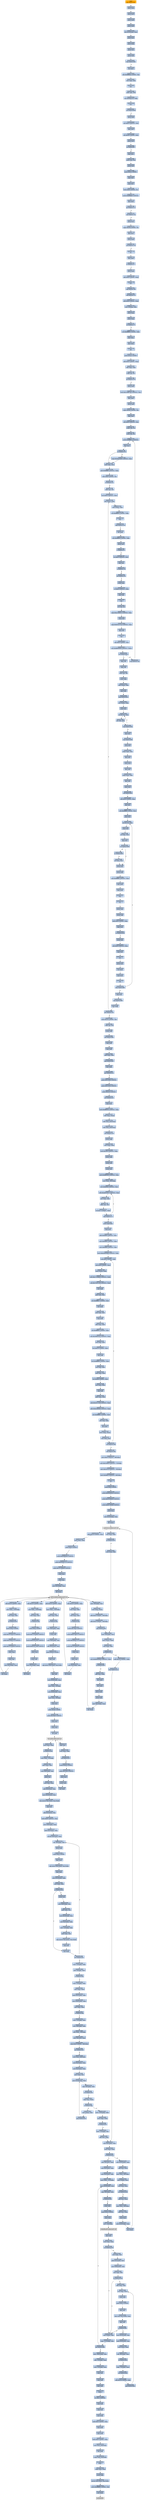 digraph G {
node[shape=rectangle,style=filled,fillcolor=lightsteelblue,color=lightsteelblue]
bgcolor="transparent"
a0x0053167bjmp_0x005316a7[label="start\njmp 0x005316a7",fillcolor="orange",color="lightgrey"];
a0x005316a7pushl_eax[label="0x005316a7\npushl %eax"];
a0x005316a8pushl_ecx[label="0x005316a8\npushl %ecx"];
a0x005316a9pushl_edx[label="0x005316a9\npushl %edx"];
a0x005316aapushl_ebx[label="0x005316aa\npushl %ebx"];
a0x005316ableal_0x10esp__eax[label="0x005316ab\nleal 0x10(%esp), %eax"];
a0x005316afpushl_eax[label="0x005316af\npushl %eax"];
a0x005316b0pushl_ebp[label="0x005316b0\npushl %ebp"];
a0x005316b1pushl_esi[label="0x005316b1\npushl %esi"];
a0x005316b2pushl_edi[label="0x005316b2\npushl %edi"];
a0x005316b3loop_0x005316d1[label="0x005316b3\nloop 0x005316d1"];
a0x005316d1incl_ecx[label="0x005316d1\nincl %ecx"];
a0x005316d2rolb_0xffffffb8UINT8_ah[label="0x005316d2\nrolb $0xffffffb8<UINT8>, %ah"];
a0x005316d5testl_edi_edi[label="0x005316d5\ntestl %edi, %edi"];
a0x005316d7cmc_[label="0x005316d7\ncmc "];
a0x005316d8andb_dh_dh[label="0x005316d8\nandb %dh, %dh"];
a0x005316daleal_0x00000126_ebp[label="0x005316da\nleal 0x00000126, %ebp"];
a0x005316e0cmc_[label="0x005316e0\ncmc "];
a0x005316e1jnl_0x005316eb[label="0x005316e1\njnl 0x005316eb"];
a0x005316e3pushl_edi[label="0x005316e3\npushl %edi"];
a0x005316e4xorl_0x0UINT32_esi[label="0x005316e4\nxorl $0x0<UINT32>, %esi"];
a0x005316eapopl_edi[label="0x005316ea\npopl %edi"];
a0x005316ebshll_0x40UINT8_ecx[label="0x005316eb\nshll $0x40<UINT8>, %ecx"];
a0x005316eepushl_ecx[label="0x005316ee\npushl %ecx"];
a0x005316efjp_0x005316f7[label="0x005316ef\njp 0x005316f7"];
a0x005316f7popl_ecx[label="0x005316f7\npopl %ecx"];
a0x005316f8testb_ch_ch[label="0x005316f8\ntestb %ch, %ch"];
a0x005316fapushl_edi[label="0x005316fa\npushl %edi"];
a0x005316fbpushl_0x2cUINT8[label="0x005316fb\npushl $0x2c<UINT8>"];
a0x005316fdpopl_edi[label="0x005316fd\npopl %edi"];
a0x005316fepopl_edi[label="0x005316fe\npopl %edi"];
a0x005316fftestb_0x8UINT8_cl[label="0x005316ff\ntestb $0x8<UINT8>, %cl"];
a0x00531702pushl_0xfffff9b0UINT32[label="0x00531702\npushl $0xfffff9b0<UINT32>"];
a0x00531707popl_edx[label="0x00531707\npopl %edx"];
a0x00531708jp_0x00531712[label="0x00531708\njp 0x00531712"];
a0x00531712jnp_0x0053171a[label="0x00531712\njnp 0x0053171a"];
a0x00531714pushl_ecx[label="0x00531714\npushl %ecx"];
a0x00531715cmpw_0x36UINT8_si[label="0x00531715\ncmpw $0x36<UINT8>, %si"];
a0x00531719popl_ecx[label="0x00531719\npopl %ecx"];
a0x0053171apushl_edx[label="0x0053171a\npushl %edx"];
a0x0053171bjnl_0x0053171e[label="0x0053171b\njnl 0x0053171e"];
a0x0053171dstc_[label="0x0053171d\nstc "];
a0x0053171epopl_edx[label="0x0053171e\npopl %edx"];
a0x0053171fjl_0x00531727[label="0x0053171f\njl 0x00531727"];
a0x00531727pushl_edx[label="0x00531727\npushl %edx"];
a0x00531728addl_0x4UINT8_esp[label="0x00531728\naddl $0x4<UINT8>, %esp"];
a0x0053172bcmc_[label="0x0053172b\ncmc "];
a0x0053172cjmp_0x00531760[label="0x0053172c\njmp 0x00531760"];
a0x00531760call_0x00531771[label="0x00531760\ncall 0x00531771"];
a0x00531771addl_0x4UINT8_esp[label="0x00531771\naddl $0x4<UINT8>, %esp"];
a0x00531774movl__4esp__ebx[label="0x00531774\nmovl -4(%esp), %ebx"];
a0x00531778pushl_ebp[label="0x00531778\npushl %ebp"];
a0x00531779pushl_ebp[label="0x00531779\npushl %ebp"];
a0x0053177ajb_0x0053177f[label="0x0053177a\njb 0x0053177f"];
a0x0053177csarl_0xffffff80UINT8_ebx[label="0x0053177c\nsarl $0xffffff80<UINT8>, %ebx"];
a0x0053177fpopl_ebp[label="0x0053177f\npopl %ebp"];
a0x00531780popl_ebp[label="0x00531780\npopl %ebp"];
a0x00531781cld_[label="0x00531781\ncld "];
a0x00531782pushl_0x32UINT8[label="0x00531782\npushl $0x32<UINT8>"];
a0x00531784addl_0x4UINT8_esp[label="0x00531784\naddl $0x4<UINT8>, %esp"];
a0x00531787addl_ebx_edx[label="0x00531787\naddl %ebx, %edx"];
a0x00531789andb_al_al[label="0x00531789\nandb %al, %al"];
a0x0053178bjb_0x00531795[label="0x0053178b\njb 0x00531795"];
a0x0053178dpushl_ebx[label="0x0053178d\npushl %ebx"];
a0x0053178etestl_0x156867ebUINT32_esi[label="0x0053178e\ntestl $0x156867eb<UINT32>, %esi"];
a0x00531794popl_ebx[label="0x00531794\npopl %ebx"];
a0x00531795pushl_edi[label="0x00531795\npushl %edi"];
a0x00531796cmpw_0x4eUINT8_cx[label="0x00531796\ncmpw $0x4e<UINT8>, %cx"];
a0x0053179apopl_edi[label="0x0053179a\npopl %edi"];
a0x0053179bsubl_0x0UINT32_esi[label="0x0053179b\nsubl $0x0<UINT32>, %esi"];
a0x005317a1cmpb_dl_al[label="0x005317a1\ncmpb %dl, %al"];
a0x005317a3testb_bl_bl[label="0x005317a3\ntestb %bl, %bl"];
a0x005317a5pushl_0xfffff8c2UINT32[label="0x005317a5\npushl $0xfffff8c2<UINT32>"];
a0x005317aapopl_ecx[label="0x005317aa\npopl %ecx"];
a0x005317abje_0x005317b2[label="0x005317ab\nje 0x005317b2"];
a0x005317adcmpl_0x402f20f0UINT32_eax[label="0x005317ad\ncmpl $0x402f20f0<UINT32>, %eax"];
a0x005317b2addl_ebx_ecx[label="0x005317b2\naddl %ebx, %ecx"];
a0x005317b4andl_0xffffffffUINT32_eax[label="0x005317b4\nandl $0xffffffff<UINT32>, %eax"];
a0x005317b9subw_0x0UINT8_sp[label="0x005317b9\nsubw $0x0<UINT8>, %sp"];
a0x005317bdjb_0x005317c1[label="0x005317bd\njb 0x005317c1"];
a0x005317bfandb_ch_ch[label="0x005317bf\nandb %ch, %ch"];
a0x005317c1xorl_0x0UINT32_eax[label="0x005317c1\nxorl $0x0<UINT32>, %eax"];
a0x005317c6leal_ecx__eax[label="0x005317c6\nleal (%ecx), %eax"];
a0x005317c8movl_eax__eax[label="0x005317c8\nmovl (%eax), %eax"];
a0x005317caroll_0xffffffa0UINT8_ebp[label="0x005317ca\nroll $0xffffffa0<UINT8>, %ebp"];
a0x005317cdcmc_[label="0x005317cd\ncmc "];
a0x005317celoop_0x005317e4[label="0x005317ce\nloop 0x005317e4"];
a0x005317e4incl_ecx[label="0x005317e4\nincl %ecx"];
a0x005317e5shll_0xffffffe0UINT8_ebx[label="0x005317e5\nshll $0xffffffe0<UINT8>, %ebx"];
a0x005317e8pushl_esi[label="0x005317e8\npushl %esi"];
a0x005317e9jl_0x005317f1[label="0x005317e9\njl 0x005317f1"];
a0x005317eborl_0x0UINT32_edi[label="0x005317eb\norl $0x0<UINT32>, %edi"];
a0x005317f1popl_esi[label="0x005317f1\npopl %esi"];
a0x005317f2ja_0x005317fc[label="0x005317f2\nja 0x005317fc"];
a0x005317f4jbe_0x005317fc[label="0x005317f4\njbe 0x005317fc"];
a0x005317fcpushl_eax[label="0x005317fc\npushl %eax"];
a0x005317fdorl_0x0UINT32_eax[label="0x005317fd\norl $0x0<UINT32>, %eax"];
a0x00531802popl_eax[label="0x00531802\npopl %eax"];
a0x00531803nop_[label="0x00531803\nnop "];
a0x00531804orb_dl_dl[label="0x00531804\norb %dl, %dl"];
a0x00531806cmpl_0xa15fb937UINT32_eax[label="0x00531806\ncmpl $0xa15fb937<UINT32>, %eax"];
a0x0053180cpushl_edi[label="0x0053180c\npushl %edi"];
a0x0053180dcmpl_0x832c2722UINT32_eax[label="0x0053180d\ncmpl $0x832c2722<UINT32>, %eax"];
a0x00531812popl_edi[label="0x00531812\npopl %edi"];
a0x00531813nop_[label="0x00531813\nnop "];
a0x00531814subl_0x0UINT8_ecx[label="0x00531814\nsubl $0x0<UINT8>, %ecx"];
a0x00531817testl_0xff000000UINT32_ecx_[label="0x00531817\ntestl $0xff000000<UINT32>, (%ecx)"];
a0x0053181djne_0x00531824[label="0x0053181d\njne 0x00531824"];
a0x00531824negb_bh[label="0x00531824\nnegb %bh"];
a0x00531826negb_bh[label="0x00531826\nnegb %bh"];
a0x00531828testb_bl_bl[label="0x00531828\ntestb %bl, %bl"];
a0x0053182apushl_ebp[label="0x0053182a\npushl %ebp"];
a0x0053182baddl_esp__eax[label="0x0053182b\naddl (%esp), %eax"];
a0x0053182epopl_ebp[label="0x0053182e\npopl %ebp"];
a0x0053182fjmp_0x0053185c[label="0x0053182f\njmp 0x0053185c"];
a0x0053185cxorl_edx__eax[label="0x0053185c\nxorl (%edx), %eax"];
a0x0053185epushl_ecx[label="0x0053185e\npushl %ecx"];
a0x0053185fmovzbl_cl_ecx[label="0x0053185f\nmovzbl %cl, %ecx"];
a0x00531862orb_bh_bh[label="0x00531862\norb %bh, %bh"];
a0x00531864loop_0x0053185f[label="0x00531864\nloop 0x0053185f"];
a0x00531866popl_ecx[label="0x00531866\npopl %ecx"];
a0x00531867jmp_0x0053188f[label="0x00531867\njmp 0x0053188f"];
a0x0053188fpushl_edi[label="0x0053188f\npushl %edi"];
a0x00531890xchgl_edx_esp[label="0x00531890\nxchgl %edx, %esp"];
a0x00531892popl_edi[label="0x00531892\npopl %edi"];
a0x00531893pushl_eax[label="0x00531893\npushl %eax"];
a0x00531894popl_edi[label="0x00531894\npopl %edi"];
a0x00531895xchgl_esp_edx[label="0x00531895\nxchgl %esp, %edx"];
a0x00531897popl_edi[label="0x00531897\npopl %edi"];
a0x00531898pushl_ecx[label="0x00531898\npushl %ecx"];
a0x00531899call_0x005318f3[label="0x00531899\ncall 0x005318f3"];
a0x005318f3addl_0x4UINT8_esp[label="0x005318f3\naddl $0x4<UINT8>, %esp"];
a0x005318f6popl_ecx[label="0x005318f6\npopl %ecx"];
a0x005318f7subl_0xffffffffUINT8_ecx[label="0x005318f7\nsubl $0xffffffff<UINT8>, %ecx"];
a0x005318fapushl_ecx[label="0x005318fa\npushl %ecx"];
a0x005318fbmovzbl_cl_ecx[label="0x005318fb\nmovzbl %cl, %ecx"];
a0x005318fepushl_edi[label="0x005318fe\npushl %edi"];
a0x005318fforl_eax_eax[label="0x005318ff\norl %eax, %eax"];
a0x00531901popl_edi[label="0x00531901\npopl %edi"];
a0x00531902jne_0x00531908[label="0x00531902\njne 0x00531908"];
a0x00531908pushl_ecx[label="0x00531908\npushl %ecx"];
a0x00531909pushl_ebx[label="0x00531909\npushl %ebx"];
a0x0053190aandl_0xffffffffUINT32_eax[label="0x0053190a\nandl $0xffffffff<UINT32>, %eax"];
a0x0053190fpopl_ebx[label="0x0053190f\npopl %ebx"];
a0x00531910popl_ecx[label="0x00531910\npopl %ecx"];
a0x00531911cmc_[label="0x00531911\ncmc "];
a0x00531912clc_[label="0x00531912\nclc "];
a0x00531913pushl_ecx[label="0x00531913\npushl %ecx"];
a0x00531914pushl_edi[label="0x00531914\npushl %edi"];
a0x00531915addl_0x4UINT8_esp[label="0x00531915\naddl $0x4<UINT8>, %esp"];
a0x00531918popl_ecx[label="0x00531918\npopl %ecx"];
a0x00531919ja_0x00531920[label="0x00531919\nja 0x00531920"];
a0x00531920pushl_esi[label="0x00531920\npushl %esi"];
a0x00531921subl_0x0UINT32_eax[label="0x00531921\nsubl $0x0<UINT32>, %eax"];
a0x00531926popl_esi[label="0x00531926\npopl %esi"];
a0x00531927stc_[label="0x00531927\nstc "];
a0x00531928pushl_ecx[label="0x00531928\npushl %ecx"];
a0x00531929incl_ecx[label="0x00531929\nincl %ecx"];
a0x0053192apopl_ecx[label="0x0053192a\npopl %ecx"];
a0x0053192bcld_[label="0x0053192b\ncld "];
a0x0053192cloop_0x005318fb[label="0x0053192c\nloop 0x005318fb"];
a0x0053192epopl_ecx[label="0x0053192e\npopl %ecx"];
a0x0053192fjmp_0x00531960[label="0x0053192f\njmp 0x00531960"];
a0x00531960decl_ebp[label="0x00531960\ndecl %ebp"];
a0x00531961jne_0x005317c6[label="0x00531961\njne 0x005317c6"];
a0x0053181fjmp_0x005317a5[label="0x0053181f\njmp 0x005317a5"];
a0x00531904js_0x00531908[label="0x00531904\njs 0x00531908"];
a0x00531906orl_ecx_ecx[label="0x00531906\norl %ecx, %ecx"];
a0x00531967testb_0x24UINT8_ah[label="0x00531967\ntestb $0x24<UINT8>, %ah"];
a0x0053196aandb_bl_bl[label="0x0053196a\nandb %bl, %bl"];
a0x0053196cpushl_edi[label="0x0053196c\npushl %edi"];
a0x0053196dcall_0x005319e2[label="0x0053196d\ncall 0x005319e2"];
a0x005319e2popl_edi[label="0x005319e2\npopl %edi"];
a0x005319e3popl_edi[label="0x005319e3\npopl %edi"];
a0x005319e4andl_eax_eax[label="0x005319e4\nandl %eax, %eax"];
a0x005319e6jmp_0x00531a67[label="0x005319e6\njmp 0x00531a67"];
a0x00531a67decl_ebx[label="0x00531a67\ndecl %ebx"];
a0x00531a68jne_0x00531115[label="0x00531a68\njne 0x00531115"];
a0x00531115pushl_0x21038UINT32[label="0x00531115\npushl $0x21038<UINT32>"];
a0x0053111apushl_0x21034UINT32[label="0x0053111a\npushl $0x21034<UINT32>"];
a0x0053111fpushl_0xb16UINT32[label="0x0053111f\npushl $0xb16<UINT32>"];
a0x00531124call_0x00531131[label="0x00531124\ncall 0x00531131"];
a0x00531131popl_eax[label="0x00531131\npopl %eax"];
a0x00531132andl_0xfffff000UINT32_eax[label="0x00531132\nandl $0xfffff000<UINT32>, %eax"];
a0x00531137addl_eax_esp_[label="0x00531137\naddl %eax, (%esp)"];
a0x0053113aaddl_eax_0x4esp_[label="0x0053113a\naddl %eax, 0x4(%esp)"];
a0x0053113eaddl_eax_0x8esp_[label="0x0053113e\naddl %eax, 0x8(%esp)"];
a0x00531142call_0x00531158[label="0x00531142\ncall 0x00531158"];
a0x00531158pushl_ebp[label="0x00531158\npushl %ebp"];
a0x00531159movl_esp_ebp[label="0x00531159\nmovl %esp, %ebp"];
a0x0053115bsubl_0x200UINT32_esp[label="0x0053115b\nsubl $0x200<UINT32>, %esp"];
a0x00531161pushl_ebx[label="0x00531161\npushl %ebx"];
a0x00531162pushl_edi[label="0x00531162\npushl %edi"];
a0x00531163pushl_esi[label="0x00531163\npushl %esi"];
a0x00531164andl_0xffff0000UINT32_eax[label="0x00531164\nandl $0xffff0000<UINT32>, %eax"];
a0x00531169movl_eax__80ebp_[label="0x00531169\nmovl %eax, -80(%ebp)"];
a0x0053116cmovl_0x8000UINT32_ecx[label="0x0053116c\nmovl $0x8000<UINT32>, %ecx"];
a0x00531171addl_0xaf631837UINT32_eax[label="0x00531171\naddl $0xaf631837<UINT32>, %eax"];
a0x00531176xorl_eax_ebx[label="0x00531176\nxorl %eax, %ebx"];
a0x00531178addw_ax_bx[label="0x00531178\naddw %ax, %bx"];
a0x0053117broll_0x7UINT8_ebx[label="0x0053117b\nroll $0x7<UINT8>, %ebx"];
a0x0053117eloop_0x00531171[label="0x0053117e\nloop 0x00531171"];
a0x00531180pushl_0x8ebp_[label="0x00531180\npushl 0x8(%ebp)"];
a0x00531183popl_ecx[label="0x00531183\npopl %ecx"];
a0x00531184addl_0x96f8UINT32_ecx[label="0x00531184\naddl $0x96f8<UINT32>, %ecx"];
a0x0053118amovl_0x96f8UINT32_ebx[label="0x0053118a\nmovl $0x96f8<UINT32>, %ebx"];
a0x0053118fmovl_0x96f8UINT32_edi[label="0x0053118f\nmovl $0x96f8<UINT32>, %edi"];
a0x00531194movl_0xd2bb30d9UINT32_eax[label="0x00531194\nmovl $0xd2bb30d9<UINT32>, %eax"];
a0x00531199subl_0x4UINT8_edi[label="0x00531199\nsubl $0x4<UINT8>, %edi"];
a0x0053119csubl_0x4UINT8_ecx[label="0x0053119c\nsubl $0x4<UINT8>, %ecx"];
a0x0053119fmovl_ecx__edx[label="0x0053119f\nmovl (%ecx), %edx"];
a0x005311a1addl_0xc72248d4UINT32_edx[label="0x005311a1\naddl $0xc72248d4<UINT32>, %edx"];
a0x005311a7subl_0x791f1126UINT32_eax[label="0x005311a7\nsubl $0x791f1126<UINT32>, %eax"];
a0x005311adnotl_edx[label="0x005311ad\nnotl %edx"];
a0x005311afaddl_edi_edx[label="0x005311af\naddl %edi, %edx"];
a0x005311b1rorl_0xffffffb7UINT8_edx[label="0x005311b1\nrorl $0xffffffb7<UINT8>, %edx"];
a0x005311b4notl_edx[label="0x005311b4\nnotl %edx"];
a0x005311b6subl_edi_edx[label="0x005311b6\nsubl %edi, %edx"];
a0x005311b8negl_edx[label="0x005311b8\nnegl %edx"];
a0x005311baaddl_eax_edx[label="0x005311ba\naddl %eax, %edx"];
a0x005311bcroll_0xffffff95UINT8_edx[label="0x005311bc\nroll $0xffffff95<UINT8>, %edx"];
a0x005311bfsubl_0x28b0c5a2UINT32_eax[label="0x005311bf\nsubl $0x28b0c5a2<UINT32>, %eax"];
a0x005311c5xorl_edi_edx[label="0x005311c5\nxorl %edi, %edx"];
a0x005311c7rorl_0x23UINT8_edx[label="0x005311c7\nrorl $0x23<UINT8>, %edx"];
a0x005311canegl_edx[label="0x005311ca\nnegl %edx"];
a0x005311ccroll_0xffffff9eUINT8_edx[label="0x005311cc\nroll $0xffffff9e<UINT8>, %edx"];
a0x005311cfxorl_edi_edx[label="0x005311cf\nxorl %edi, %edx"];
a0x005311d1subl_eax_edx[label="0x005311d1\nsubl %eax, %edx"];
a0x005311d3rorl_0x4bUINT8_edx[label="0x005311d3\nrorl $0x4b<UINT8>, %edx"];
a0x005311d6xorl_eax_edx[label="0x005311d6\nxorl %eax, %edx"];
a0x005311d8negl_edx[label="0x005311d8\nnegl %edx"];
a0x005311daaddl_eax_edx[label="0x005311da\naddl %eax, %edx"];
a0x005311dcsubl_0x2f117c3fUINT32_eax[label="0x005311dc\nsubl $0x2f117c3f<UINT32>, %eax"];
a0x005311e2addl_0xfcc68949UINT32_eax[label="0x005311e2\naddl $0xfcc68949<UINT32>, %eax"];
a0x005311e8rorl_0xffffff81UINT8_edx[label="0x005311e8\nrorl $0xffffff81<UINT8>, %edx"];
a0x005311ebsubl_edi_edx[label="0x005311eb\nsubl %edi, %edx"];
a0x005311ednotl_edx[label="0x005311ed\nnotl %edx"];
a0x005311efmovl_edx_ecx_[label="0x005311ef\nmovl %edx, (%ecx)"];
a0x005311f1testl_edi_edi[label="0x005311f1\ntestl %edi, %edi"];
a0x005311f3jne_0x00531199[label="0x005311f3\njne 0x00531199"];
a0x005311f9call_0x0053154e[label="0x005311f9\ncall 0x0053154e"];
a0x0053154emovl_0x0UINT32__68ebp_[label="0x0053154e\nmovl $0x0<UINT32>, -68(%ebp)"];
a0x00531555movl_0x23000UINT32__72ebp_[label="0x00531555\nmovl $0x23000<UINT32>, -72(%ebp)"];
a0x0053155cmovl_0x167bUINT32__76ebp_[label="0x0053155c\nmovl $0x167b<UINT32>, -76(%ebp)"];
a0x00531563movl_0x96f5UINT32__84ebp_[label="0x00531563\nmovl $0x96f5<UINT32>, -84(%ebp)"];
a0x0053156aret[label="0x0053156a\nret"];
a0x005311fepushl_0x0UINT8[label="0x005311fe\npushl $0x0<UINT8>"];
a0x00531200pushl_0x6c6c642eUINT32[label="0x00531200\npushl $0x6c6c642e<UINT32>"];
a0x00531205pushl_0x32336c65UINT32[label="0x00531205\npushl $0x32336c65<UINT32>"];
a0x0053120apushl_0x6e72656bUINT32[label="0x0053120a\npushl $0x6e72656b<UINT32>"];
a0x0053120fpushl_esp[label="0x0053120f\npushl %esp"];
a0x00531210movl_0x10ebp__eax[label="0x00531210\nmovl 0x10(%ebp), %eax"];
a0x00531213call_eax_[label="0x00531213\ncall (%eax)"];
LoadLibraryA_kernel32_dll[label="LoadLibraryA@kernel32.dll",fillcolor="lightgrey",color="lightgrey"];
a0x00531215addl_0x10UINT8_esp[label="0x00531215\naddl $0x10<UINT8>, %esp"];
a0x00531218movl_eax_edi[label="0x00531218\nmovl %eax, %edi"];
a0x0053121apushl_0x0UINT8[label="0x0053121a\npushl $0x0<UINT8>"];
a0x0053121cpushl_0x636f6c6cUINT32[label="0x0053121c\npushl $0x636f6c6c<UINT32>"];
a0x00531221pushl_0x416c6175UINT32[label="0x00531221\npushl $0x416c6175<UINT32>"];
a0x00531226pushl_0x74726956UINT32[label="0x00531226\npushl $0x74726956<UINT32>"];
a0x0053122bpushl_esp[label="0x0053122b\npushl %esp"];
a0x0053122cpushl_eax[label="0x0053122c\npushl %eax"];
a0x0053122dmovl_0xcebp__eax[label="0x0053122d\nmovl 0xc(%ebp), %eax"];
a0x00531230call_eax_[label="0x00531230\ncall (%eax)"];
GetProcAddress_kernel32_dll[label="GetProcAddress@kernel32.dll",fillcolor="lightgrey",color="lightgrey"];
a0x00531232addl_0x10UINT8_esp[label="0x00531232\naddl $0x10<UINT8>, %esp"];
a0x00531235movl_eax_ebx[label="0x00531235\nmovl %eax, %ebx"];
a0x00531237testl_eax_eax[label="0x00531237\ntestl %eax, %eax"];
a0x00531239je_0x00531544[label="0x00531239\nje 0x00531544"];
a0x0053123fpushl_0x7463UINT32[label="0x0053123f\npushl $0x7463<UINT32>"];
a0x00531244pushl_0x65746f72UINT32[label="0x00531244\npushl $0x65746f72<UINT32>"];
a0x00531249pushl_0x506c6175UINT32[label="0x00531249\npushl $0x506c6175<UINT32>"];
a0x0053124epushl_0x74726956UINT32[label="0x0053124e\npushl $0x74726956<UINT32>"];
a0x00531253pushl_esp[label="0x00531253\npushl %esp"];
a0x00531254pushl_edi[label="0x00531254\npushl %edi"];
a0x00531255movl_0xcebp__eax[label="0x00531255\nmovl 0xc(%ebp), %eax"];
a0x00531258call_eax_[label="0x00531258\ncall (%eax)"];
a0x0053125aaddl_0x10UINT8_esp[label="0x0053125a\naddl $0x10<UINT8>, %esp"];
a0x0053125dmovl_eax__116ebp_[label="0x0053125d\nmovl %eax, -116(%ebp)"];
a0x00531260testl_eax_eax[label="0x00531260\ntestl %eax, %eax"];
a0x00531262je_0x00531544[label="0x00531262\nje 0x00531544"];
a0x00531268pushl_0x0UINT8[label="0x00531268\npushl $0x0<UINT8>"];
a0x0053126apushl_0x79726575UINT32[label="0x0053126a\npushl $0x79726575<UINT32>"];
a0x0053126fpushl_0x516c6175UINT32[label="0x0053126f\npushl $0x516c6175<UINT32>"];
a0x00531274pushl_0x74726956UINT32[label="0x00531274\npushl $0x74726956<UINT32>"];
a0x00531279pushl_esp[label="0x00531279\npushl %esp"];
a0x0053127apushl_edi[label="0x0053127a\npushl %edi"];
a0x0053127bmovl_0xcebp__eax[label="0x0053127b\nmovl 0xc(%ebp), %eax"];
a0x0053127ecall_eax_[label="0x0053127e\ncall (%eax)"];
a0x00531280addl_0x10UINT8_esp[label="0x00531280\naddl $0x10<UINT8>, %esp"];
a0x00531283movl_eax__120ebp_[label="0x00531283\nmovl %eax, -120(%ebp)"];
a0x00531286testl_eax_eax[label="0x00531286\ntestl %eax, %eax"];
a0x00531288je_0x00531544[label="0x00531288\nje 0x00531544"];
a0x0053128epushl_0x0UINT8[label="0x0053128e\npushl $0x0<UINT8>"];
a0x00531290pushl_0x72745064UINT32[label="0x00531290\npushl $0x72745064<UINT32>"];
a0x00531295pushl_0x61655264UINT32[label="0x00531295\npushl $0x61655264<UINT32>"];
a0x0053129apushl_0x61427349UINT32[label="0x0053129a\npushl $0x61427349<UINT32>"];
a0x0053129fpushl_esp[label="0x0053129f\npushl %esp"];
a0x005312a0pushl_edi[label="0x005312a0\npushl %edi"];
a0x005312a1movl_0xcebp__eax[label="0x005312a1\nmovl 0xc(%ebp), %eax"];
a0x005312a4call_eax_[label="0x005312a4\ncall (%eax)"];
a0x005312a6addl_0x10UINT8_esp[label="0x005312a6\naddl $0x10<UINT8>, %esp"];
a0x005312a9movl_eax__124ebp_[label="0x005312a9\nmovl %eax, -124(%ebp)"];
a0x005312actestl_eax_eax[label="0x005312ac\ntestl %eax, %eax"];
a0x005312aeje_0x00531544[label="0x005312ae\nje 0x00531544"];
a0x005312b4leal__504ebp__edi[label="0x005312b4\nleal -504(%ebp), %edi"];
a0x005312bapushl_edi[label="0x005312ba\npushl %edi"];
a0x005312bbmovl_0x8ebp__esi[label="0x005312bb\nmovl 0x8(%ebp), %esi"];
a0x005312beaddl_0x3cesi__esi[label="0x005312be\naddl 0x3c(%esi), %esi"];
a0x005312c1pushl_0x3eUINT8[label="0x005312c1\npushl $0x3e<UINT8>"];
a0x005312c3popl_ecx[label="0x005312c3\npopl %ecx"];
a0x005312c4repz_movsl_ds_esi__es_edi_[label="0x005312c4\nrepz movsl %ds:(%esi), %es:(%edi)"];
a0x005312c6popl_edi[label="0x005312c6\npopl %edi"];
a0x005312c7movl_0x34edi__eax[label="0x005312c7\nmovl 0x34(%edi), %eax"];
a0x005312camovl_eax__4ebp_[label="0x005312ca\nmovl %eax, -4(%ebp)"];
a0x005312cdmovl_0x50edi__ecx[label="0x005312cd\nmovl 0x50(%edi), %ecx"];
a0x005312d0movl_ecx__8ebp_[label="0x005312d0\nmovl %ecx, -8(%ebp)"];
a0x005312d3pushl_ecx[label="0x005312d3\npushl %ecx"];
a0x005312d4pushl_0x40UINT8[label="0x005312d4\npushl $0x40<UINT8>"];
a0x005312d6pushl_0x3000UINT32[label="0x005312d6\npushl $0x3000<UINT32>"];
a0x005312dbpushl_ecx[label="0x005312db\npushl %ecx"];
a0x005312dcpushl_eax[label="0x005312dc\npushl %eax"];
a0x005312ddcall_ebx[label="0x005312dd\ncall %ebx"];
VirtualAlloc_kernel32_dll[label="VirtualAlloc@kernel32.dll",fillcolor="lightgrey",color="lightgrey"];
a0x005312dfpopl_ecx[label="0x005312df\npopl %ecx"];
a0x005312e0testl_eax_eax[label="0x005312e0\ntestl %eax, %eax"];
a0x005312e2jne_0x005312f7[label="0x005312e2\njne 0x005312f7"];
a0x005312e4pushl_0x40UINT8[label="0x005312e4\npushl $0x40<UINT8>"];
a0x005312e6pushl_0x1000UINT32[label="0x005312e6\npushl $0x1000<UINT32>"];
a0x005312ebpushl_ecx[label="0x005312eb\npushl %ecx"];
a0x005312ecpushl_eax[label="0x005312ec\npushl %eax"];
a0x005312edcall_ebx[label="0x005312ed\ncall %ebx"];
a0x005312eftestl_eax_eax[label="0x005312ef\ntestl %eax, %eax"];
a0x005312f1je_0x00531544[label="0x005312f1\nje 0x00531544"];
a0x005312f7movl_eax__12ebp_[label="0x005312f7\nmovl %eax, -12(%ebp)"];
a0x005312famovl_eax_edi[label="0x005312fa\nmovl %eax, %edi"];
a0x005312fcmovl_0x8ebp__esi[label="0x005312fc\nmovl 0x8(%ebp), %esi"];
a0x005312ffpushl_esi[label="0x005312ff\npushl %esi"];
a0x00531300movl_esi_ecx[label="0x00531300\nmovl %esi, %ecx"];
a0x00531302addl_0x3cesi__ecx[label="0x00531302\naddl 0x3c(%esi), %ecx"];
a0x00531305movl_0x54ecx__ecx[label="0x00531305\nmovl 0x54(%ecx), %ecx"];
a0x00531308repz_movsb_ds_esi__es_edi_[label="0x00531308\nrepz movsb %ds:(%esi), %es:(%edi)"];
a0x0053130apopl_esi[label="0x0053130a\npopl %esi"];
a0x0053130baddl_0x3cesi__esi[label="0x0053130b\naddl 0x3c(%esi), %esi"];
a0x0053130eaddl_0xf8UINT32_esi[label="0x0053130e\naddl $0xf8<UINT32>, %esi"];
a0x00531314movl_0x8ebp__eax[label="0x00531314\nmovl 0x8(%ebp), %eax"];
a0x00531317addl_0x3ceax__eax[label="0x00531317\naddl 0x3c(%eax), %eax"];
a0x0053131amovzbl_0x6eax__eax[label="0x0053131a\nmovzbl 0x6(%eax), %eax"];
a0x0053131eleal__56ebp__edi[label="0x0053131e\nleal -56(%ebp), %edi"];
a0x00531321pushl_edi[label="0x00531321\npushl %edi"];
a0x00531322pushl_0xaUINT8[label="0x00531322\npushl $0xa<UINT8>"];
a0x00531324popl_ecx[label="0x00531324\npopl %ecx"];
a0x00531325repz_movsl_ds_esi__es_edi_[label="0x00531325\nrepz movsl %ds:(%esi), %es:(%edi)"];
a0x00531327popl_edi[label="0x00531327\npopl %edi"];
a0x00531328movl_0x14edi__edx[label="0x00531328\nmovl 0x14(%edi), %edx"];
a0x0053132btestl_edx_edx[label="0x0053132b\ntestl %edx, %edx"];
a0x0053132dje_0x00531343[label="0x0053132d\nje 0x00531343"];
a0x00531343decl_eax[label="0x00531343\ndecl %eax"];
a0x00531344jne_0x0053131e[label="0x00531344\njne 0x0053131e"];
a0x0053132fpushl_esi[label="0x0053132f\npushl %esi"];
a0x00531330movl_0x8ebp__esi[label="0x00531330\nmovl 0x8(%ebp), %esi"];
a0x00531333addl_edx_esi[label="0x00531333\naddl %edx, %esi"];
a0x00531335movl_0x10edi__ecx[label="0x00531335\nmovl 0x10(%edi), %ecx"];
a0x00531338movl_0xcedi__edx[label="0x00531338\nmovl 0xc(%edi), %edx"];
a0x0053133bmovl__12ebp__edi[label="0x0053133b\nmovl -12(%ebp), %edi"];
a0x0053133eaddl_edx_edi[label="0x0053133e\naddl %edx, %edi"];
a0x00531340repz_movsb_ds_esi__es_edi_[label="0x00531340\nrepz movsb %ds:(%esi), %es:(%edi)"];
a0x00531342popl_esi[label="0x00531342\npopl %esi"];
a0x00531346movl__12ebp__edx[label="0x00531346\nmovl -12(%ebp), %edx"];
a0x00531349subl__4ebp__edx[label="0x00531349\nsubl -4(%ebp), %edx"];
a0x0053134cje_0x005313aa[label="0x0053134c\nje 0x005313aa"];
a0x0053134emovl__12ebp__eax[label="0x0053134e\nmovl -12(%ebp), %eax"];
a0x00531351movl_eax_ebx[label="0x00531351\nmovl %eax, %ebx"];
a0x00531353addl_0x3cebx__ebx[label="0x00531353\naddl 0x3c(%ebx), %ebx"];
a0x00531356movl_0xa0ebx__ebx[label="0x00531356\nmovl 0xa0(%ebx), %ebx"];
a0x0053135ctestl_ebx_ebx[label="0x0053135c\ntestl %ebx, %ebx"];
a0x0053135eje_0x005313aa[label="0x0053135e\nje 0x005313aa"];
a0x005313aamovl__12ebp__ecx[label="0x005313aa\nmovl -12(%ebp), %ecx"];
a0x005313admovl__80ebp__edx[label="0x005313ad\nmovl -80(%ebp), %edx"];
a0x005313b0addl_edx__76ebp_[label="0x005313b0\naddl %edx, -76(%ebp)"];
a0x005313b3movl_fs_0x30_eax[label="0x005313b3\nmovl %fs:0x30, %eax"];
a0x005313bacmpl_0x0UINT8__68ebp_[label="0x005313ba\ncmpl $0x0<UINT8>, -68(%ebp)"];
a0x005313bejne_0x005313c3[label="0x005313be\njne 0x005313c3"];
a0x005313c0movl_ecx_0x8eax_[label="0x005313c0\nmovl %ecx, 0x8(%eax)"];
a0x005313c3movl_0xceax__eax[label="0x005313c3\nmovl 0xc(%eax), %eax"];
a0x005313c6movl_0xceax__eax[label="0x005313c6\nmovl 0xc(%eax), %eax"];
a0x005313c9movl_eax_esi[label="0x005313c9\nmovl %eax, %esi"];
a0x005313cbmovl_0x18eax__edx[label="0x005313cb\nmovl 0x18(%eax), %edx"];
a0x005313cecmpl__80ebp__edx[label="0x005313ce\ncmpl -80(%ebp), %edx"];
a0x005313d1jne_0x005313fa[label="0x005313d1\njne 0x005313fa"];
a0x005313facmpl_esi_eax_[label="0x005313fa\ncmpl %esi, (%eax)"];
a0x005313fcje_0x00531402[label="0x005313fc\nje 0x00531402"];
a0x005313femovl_eax__eax[label="0x005313fe\nmovl (%eax), %eax"];
a0x00531400jmp_0x005313cb[label="0x00531400\njmp 0x005313cb"];
a0x00531402movl__376ebp__ebx[label="0x00531402\nmovl -376(%ebp), %ebx"];
a0x00531408testl_ebx_ebx[label="0x00531408\ntestl %ebx, %ebx"];
a0x0053140aje_0x00531478[label="0x0053140a\nje 0x00531478"];
a0x0053140cmovl__12ebp__esi[label="0x0053140c\nmovl -12(%ebp), %esi"];
a0x0053140faddl_esi_ebx[label="0x0053140f\naddl %esi, %ebx"];
a0x00531411movl_0xcebx__eax[label="0x00531411\nmovl 0xc(%ebx), %eax"];
a0x00531414testl_eax_eax[label="0x00531414\ntestl %eax, %eax"];
a0x00531416je_0x00531478[label="0x00531416\nje 0x00531478"];
a0x00531418movl_0x10ebx__ecx[label="0x00531418\nmovl 0x10(%ebx), %ecx"];
a0x0053141baddl_esi_ecx[label="0x0053141b\naddl %esi, %ecx"];
a0x0053141dmovl_ecx__60ebp_[label="0x0053141d\nmovl %ecx, -60(%ebp)"];
a0x00531420movl_ebx__ecx[label="0x00531420\nmovl (%ebx), %ecx"];
a0x00531422testl_ecx_ecx[label="0x00531422\ntestl %ecx, %ecx"];
a0x00531424jne_0x00531429[label="0x00531424\njne 0x00531429"];
a0x00531429addl_esi_ecx[label="0x00531429\naddl %esi, %ecx"];
a0x0053142bmovl_ecx__64ebp_[label="0x0053142b\nmovl %ecx, -64(%ebp)"];
a0x0053142eaddl_esi_eax[label="0x0053142e\naddl %esi, %eax"];
a0x00531430pushl_eax[label="0x00531430\npushl %eax"];
a0x00531431movl_0x10ebp__eax[label="0x00531431\nmovl 0x10(%ebp), %eax"];
a0x00531434call_eax_[label="0x00531434\ncall (%eax)"];
a0x00531436testl_eax_eax[label="0x00531436\ntestl %eax, %eax"];
a0x00531438je_0x00531544[label="0x00531438\nje 0x00531544"];
a0x0053143emovl_eax_edi[label="0x0053143e\nmovl %eax, %edi"];
a0x00531440movl__64ebp__ecx[label="0x00531440\nmovl -64(%ebp), %ecx"];
a0x00531443movl_ecx__edx[label="0x00531443\nmovl (%ecx), %edx"];
a0x00531445testl_edx_edx[label="0x00531445\ntestl %edx, %edx"];
a0x00531447je_0x00531473[label="0x00531447\nje 0x00531473"];
a0x00531449testl_0x80000000UINT32_edx[label="0x00531449\ntestl $0x80000000<UINT32>, %edx"];
a0x0053144fje_0x00531459[label="0x0053144f\nje 0x00531459"];
a0x00531459addl_esi_edx[label="0x00531459\naddl %esi, %edx"];
a0x0053145bincl_edx[label="0x0053145b\nincl %edx"];
a0x0053145cincl_edx[label="0x0053145c\nincl %edx"];
a0x0053145dpushl_edx[label="0x0053145d\npushl %edx"];
a0x0053145epushl_edi[label="0x0053145e\npushl %edi"];
a0x0053145fmovl_0xcebp__eax[label="0x0053145f\nmovl 0xc(%ebp), %eax"];
a0x00531462call_eax_[label="0x00531462\ncall (%eax)"];
a0x00531464movl__60ebp__ecx[label="0x00531464\nmovl -60(%ebp), %ecx"];
a0x00531467movl_eax_ecx_[label="0x00531467\nmovl %eax, (%ecx)"];
a0x00531469addl_0x4UINT8__60ebp_[label="0x00531469\naddl $0x4<UINT8>, -60(%ebp)"];
a0x0053146daddl_0x4UINT8__64ebp_[label="0x0053146d\naddl $0x4<UINT8>, -64(%ebp)"];
a0x00531471jmp_0x00531440[label="0x00531471\njmp 0x00531440"];
a0x00531473addl_0x14UINT8_ebx[label="0x00531473\naddl $0x14<UINT8>, %ebx"];
a0x00531476jmp_0x00531411[label="0x00531476\njmp 0x00531411"];
a0x00531478movl_fs_0x30_eax[label="0x00531478\nmovl %fs:0x30, %eax"];
a0x0053147fmovl_0xceax__eax[label="0x0053147f\nmovl 0xc(%eax), %eax"];
a0x00531482movl_0xceax__ebx[label="0x00531482\nmovl 0xc(%eax), %ebx"];
a0x00531485movl_ebx__112ebp_[label="0x00531485\nmovl %ebx, -112(%ebp)"];
a0x00531488movl_0x18ebx__edx[label="0x00531488\nmovl 0x18(%ebx), %edx"];
a0x0053148bcmpl__80ebp__edx[label="0x0053148b\ncmpl -80(%ebp), %edx"];
a0x0053148eje_0x00531530[label="0x0053148e\nje 0x00531530"];
a0x00531494pushl_edx[label="0x00531494\npushl %edx"];
a0x00531495pushl_0x4UINT8[label="0x00531495\npushl $0x4<UINT8>"];
a0x00531497pushl_edx[label="0x00531497\npushl %edx"];
a0x00531498call__124ebp_[label="0x00531498\ncall -124(%ebp)"];
IsBadReadPtr_kernel32_dll[label="IsBadReadPtr@kernel32.dll",fillcolor="lightgrey",color="lightgrey"];
a0x0053149bpopl_edx[label="0x0053149b\npopl %edx"];
a0x0053149ctestl_eax_eax[label="0x0053149c\ntestl %eax, %eax"];
a0x0053149ejne_0x00531530[label="0x0053149e\njne 0x00531530"];
a0x00531530movl_ebx__ebx[label="0x00531530\nmovl (%ebx), %ebx"];
a0x00531532cmpl__112ebp__ebx[label="0x00531532\ncmpl -112(%ebp), %ebx"];
a0x00531535jne_0x00531488[label="0x00531535\njne 0x00531488"];
a0x005314a4movl_edx_edi[label="0x005314a4\nmovl %edx, %edi"];
a0x005314a6addl_0x3cedi__edi[label="0x005314a6\naddl 0x3c(%edi), %edi"];
a0x005314a9movl_0x80edi__edi[label="0x005314a9\nmovl 0x80(%edi), %edi"];
a0x005314aftestl_edi_edi[label="0x005314af\ntestl %edi, %edi"];
a0x005314b1je_0x00531530[label="0x005314b1\nje 0x00531530"];
a0x005314b3addl_edx_edi[label="0x005314b3\naddl %edx, %edi"];
a0x005314b5xorl_eax_eax[label="0x005314b5\nxorl %eax, %eax"];
a0x005314b7pushl_edi[label="0x005314b7\npushl %edi"];
a0x005314b8pushl_0x5UINT8[label="0x005314b8\npushl $0x5<UINT8>"];
a0x005314bapopl_ecx[label="0x005314ba\npopl %ecx"];
a0x005314bbrepz_scasl_es_edi__eax[label="0x005314bb\nrepz scasl %es:(%edi), %eax"];
a0x005314bdpopl_edi[label="0x005314bd\npopl %edi"];
a0x005314beje_0x00531530[label="0x005314be\nje 0x00531530"];
a0x005314c0movl_0x10edi__esi[label="0x005314c0\nmovl 0x10(%edi), %esi"];
a0x005314c3addl_0x18ebx__esi[label="0x005314c3\naddl 0x18(%ebx), %esi"];
a0x005314c6movl_esi__eax[label="0x005314c6\nmovl (%esi), %eax"];
a0x005314c8subl__80ebp__eax[label="0x005314c8\nsubl -80(%ebp), %eax"];
a0x005314cbjb_0x005314d2[label="0x005314cb\njb 0x005314d2"];
a0x005314cdcmpl__72ebp__eax[label="0x005314cd\ncmpl -72(%ebp), %eax"];
a0x005314d0jbe_0x005314d7[label="0x005314d0\njbe 0x005314d7"];
a0x005314d2addl_0x14UINT8_edi[label="0x005314d2\naddl $0x14<UINT8>, %edi"];
a0x005314d5jmp_0x005314b5[label="0x005314d5\njmp 0x005314b5"];
a0x0053153bmovl__464ebp__eax[label="0x0053153b\nmovl -464(%ebp), %eax"];
a0x00531541addl__12ebp__eax[label="0x00531541\naddl -12(%ebp), %eax"];
a0x00531544movl__12ebp__ecx[label="0x00531544\nmovl -12(%ebp), %ecx"];
a0x00531547popl_esi[label="0x00531547\npopl %esi"];
a0x00531548popl_edi[label="0x00531548\npopl %edi"];
a0x00531549popl_ebx[label="0x00531549\npopl %ebx"];
a0x0053154aleave_[label="0x0053154a\nleave "];
a0x0053154bret_0xcUINT16[label="0x0053154b\nret $0xc<UINT16>"];
a0x00531147popl_edi[label="0x00531147\npopl %edi"];
a0x00531148popl_esi[label="0x00531148\npopl %esi"];
a0x00531149popl_ebp[label="0x00531149\npopl %ebp"];
a0x0053114aaddl_0x4UINT8_esp[label="0x0053114a\naddl $0x4<UINT8>, %esp"];
a0x0053114dpopl_ebx[label="0x0053114d\npopl %ebx"];
a0x0053114epopl_edx[label="0x0053114e\npopl %edx"];
a0x0053114faddl_0x8UINT8_esp[label="0x0053114f\naddl $0x8<UINT8>, %esp"];
a0x00531152movl_ecx_0x4esp_[label="0x00531152\nmovl %ecx, 0x4(%esp)"];
a0x00531156jmp_eax[label="0x00531156\njmp %eax"];
a0x14420154xchgl_esp_0x4204b8[label="0x14420154\nxchgl %esp, 0x4204b8"];
a0x1442015apopa_[label="0x1442015a\npopa "];
a0x1442015bxchgl_eax_esp[label="0x1442015b\nxchgl %eax, %esp"];
a0x1442015cpushl_ebp[label="0x1442015c\npushl %ebp"];
a0x1442015dmovsb_ds_esi__es_edi_[label="0x1442015d\nmovsb %ds:(%esi), %es:(%edi)"];
a0x1442015emovb_0xffffff80UINT8_dh[label="0x1442015e\nmovb $0xffffff80<UINT8>, %dh"];
a0x14420160call_ebx_[label="0x14420160\ncall (%ebx)"];
a0x00000000[label="0x00000000",fillcolor="lightgrey",color="lightgrey"];
a0x0053167bjmp_0x005316a7 -> a0x005316a7pushl_eax [color="#000000"];
a0x005316a7pushl_eax -> a0x005316a8pushl_ecx [color="#000000"];
a0x005316a8pushl_ecx -> a0x005316a9pushl_edx [color="#000000"];
a0x005316a9pushl_edx -> a0x005316aapushl_ebx [color="#000000"];
a0x005316aapushl_ebx -> a0x005316ableal_0x10esp__eax [color="#000000"];
a0x005316ableal_0x10esp__eax -> a0x005316afpushl_eax [color="#000000"];
a0x005316afpushl_eax -> a0x005316b0pushl_ebp [color="#000000"];
a0x005316b0pushl_ebp -> a0x005316b1pushl_esi [color="#000000"];
a0x005316b1pushl_esi -> a0x005316b2pushl_edi [color="#000000"];
a0x005316b2pushl_edi -> a0x005316b3loop_0x005316d1 [color="#000000"];
a0x005316b3loop_0x005316d1 -> a0x005316d1incl_ecx [color="#000000",label="T"];
a0x005316d1incl_ecx -> a0x005316d2rolb_0xffffffb8UINT8_ah [color="#000000"];
a0x005316d2rolb_0xffffffb8UINT8_ah -> a0x005316d5testl_edi_edi [color="#000000"];
a0x005316d5testl_edi_edi -> a0x005316d7cmc_ [color="#000000"];
a0x005316d7cmc_ -> a0x005316d8andb_dh_dh [color="#000000"];
a0x005316d8andb_dh_dh -> a0x005316daleal_0x00000126_ebp [color="#000000"];
a0x005316daleal_0x00000126_ebp -> a0x005316e0cmc_ [color="#000000"];
a0x005316e0cmc_ -> a0x005316e1jnl_0x005316eb [color="#000000"];
a0x005316e1jnl_0x005316eb -> a0x005316e3pushl_edi [color="#000000",label="F"];
a0x005316e3pushl_edi -> a0x005316e4xorl_0x0UINT32_esi [color="#000000"];
a0x005316e4xorl_0x0UINT32_esi -> a0x005316eapopl_edi [color="#000000"];
a0x005316eapopl_edi -> a0x005316ebshll_0x40UINT8_ecx [color="#000000"];
a0x005316ebshll_0x40UINT8_ecx -> a0x005316eepushl_ecx [color="#000000"];
a0x005316eepushl_ecx -> a0x005316efjp_0x005316f7 [color="#000000"];
a0x005316efjp_0x005316f7 -> a0x005316f7popl_ecx [color="#000000",label="T"];
a0x005316f7popl_ecx -> a0x005316f8testb_ch_ch [color="#000000"];
a0x005316f8testb_ch_ch -> a0x005316fapushl_edi [color="#000000"];
a0x005316fapushl_edi -> a0x005316fbpushl_0x2cUINT8 [color="#000000"];
a0x005316fbpushl_0x2cUINT8 -> a0x005316fdpopl_edi [color="#000000"];
a0x005316fdpopl_edi -> a0x005316fepopl_edi [color="#000000"];
a0x005316fepopl_edi -> a0x005316fftestb_0x8UINT8_cl [color="#000000"];
a0x005316fftestb_0x8UINT8_cl -> a0x00531702pushl_0xfffff9b0UINT32 [color="#000000"];
a0x00531702pushl_0xfffff9b0UINT32 -> a0x00531707popl_edx [color="#000000"];
a0x00531707popl_edx -> a0x00531708jp_0x00531712 [color="#000000"];
a0x00531708jp_0x00531712 -> a0x00531712jnp_0x0053171a [color="#000000",label="T"];
a0x00531712jnp_0x0053171a -> a0x00531714pushl_ecx [color="#000000",label="F"];
a0x00531714pushl_ecx -> a0x00531715cmpw_0x36UINT8_si [color="#000000"];
a0x00531715cmpw_0x36UINT8_si -> a0x00531719popl_ecx [color="#000000"];
a0x00531719popl_ecx -> a0x0053171apushl_edx [color="#000000"];
a0x0053171apushl_edx -> a0x0053171bjnl_0x0053171e [color="#000000"];
a0x0053171bjnl_0x0053171e -> a0x0053171dstc_ [color="#000000",label="F"];
a0x0053171dstc_ -> a0x0053171epopl_edx [color="#000000"];
a0x0053171epopl_edx -> a0x0053171fjl_0x00531727 [color="#000000"];
a0x0053171fjl_0x00531727 -> a0x00531727pushl_edx [color="#000000",label="T"];
a0x00531727pushl_edx -> a0x00531728addl_0x4UINT8_esp [color="#000000"];
a0x00531728addl_0x4UINT8_esp -> a0x0053172bcmc_ [color="#000000"];
a0x0053172bcmc_ -> a0x0053172cjmp_0x00531760 [color="#000000"];
a0x0053172cjmp_0x00531760 -> a0x00531760call_0x00531771 [color="#000000"];
a0x00531760call_0x00531771 -> a0x00531771addl_0x4UINT8_esp [color="#000000"];
a0x00531771addl_0x4UINT8_esp -> a0x00531774movl__4esp__ebx [color="#000000"];
a0x00531774movl__4esp__ebx -> a0x00531778pushl_ebp [color="#000000"];
a0x00531778pushl_ebp -> a0x00531779pushl_ebp [color="#000000"];
a0x00531779pushl_ebp -> a0x0053177ajb_0x0053177f [color="#000000"];
a0x0053177ajb_0x0053177f -> a0x0053177csarl_0xffffff80UINT8_ebx [color="#000000",label="F"];
a0x0053177csarl_0xffffff80UINT8_ebx -> a0x0053177fpopl_ebp [color="#000000"];
a0x0053177fpopl_ebp -> a0x00531780popl_ebp [color="#000000"];
a0x00531780popl_ebp -> a0x00531781cld_ [color="#000000"];
a0x00531781cld_ -> a0x00531782pushl_0x32UINT8 [color="#000000"];
a0x00531782pushl_0x32UINT8 -> a0x00531784addl_0x4UINT8_esp [color="#000000"];
a0x00531784addl_0x4UINT8_esp -> a0x00531787addl_ebx_edx [color="#000000"];
a0x00531787addl_ebx_edx -> a0x00531789andb_al_al [color="#000000"];
a0x00531789andb_al_al -> a0x0053178bjb_0x00531795 [color="#000000"];
a0x0053178bjb_0x00531795 -> a0x0053178dpushl_ebx [color="#000000",label="F"];
a0x0053178dpushl_ebx -> a0x0053178etestl_0x156867ebUINT32_esi [color="#000000"];
a0x0053178etestl_0x156867ebUINT32_esi -> a0x00531794popl_ebx [color="#000000"];
a0x00531794popl_ebx -> a0x00531795pushl_edi [color="#000000"];
a0x00531795pushl_edi -> a0x00531796cmpw_0x4eUINT8_cx [color="#000000"];
a0x00531796cmpw_0x4eUINT8_cx -> a0x0053179apopl_edi [color="#000000"];
a0x0053179apopl_edi -> a0x0053179bsubl_0x0UINT32_esi [color="#000000"];
a0x0053179bsubl_0x0UINT32_esi -> a0x005317a1cmpb_dl_al [color="#000000"];
a0x005317a1cmpb_dl_al -> a0x005317a3testb_bl_bl [color="#000000"];
a0x005317a3testb_bl_bl -> a0x005317a5pushl_0xfffff8c2UINT32 [color="#000000"];
a0x005317a5pushl_0xfffff8c2UINT32 -> a0x005317aapopl_ecx [color="#000000"];
a0x005317aapopl_ecx -> a0x005317abje_0x005317b2 [color="#000000"];
a0x005317abje_0x005317b2 -> a0x005317adcmpl_0x402f20f0UINT32_eax [color="#000000",label="F"];
a0x005317adcmpl_0x402f20f0UINT32_eax -> a0x005317b2addl_ebx_ecx [color="#000000"];
a0x005317b2addl_ebx_ecx -> a0x005317b4andl_0xffffffffUINT32_eax [color="#000000"];
a0x005317b4andl_0xffffffffUINT32_eax -> a0x005317b9subw_0x0UINT8_sp [color="#000000"];
a0x005317b9subw_0x0UINT8_sp -> a0x005317bdjb_0x005317c1 [color="#000000"];
a0x005317bdjb_0x005317c1 -> a0x005317bfandb_ch_ch [color="#000000",label="F"];
a0x005317bfandb_ch_ch -> a0x005317c1xorl_0x0UINT32_eax [color="#000000"];
a0x005317c1xorl_0x0UINT32_eax -> a0x005317c6leal_ecx__eax [color="#000000"];
a0x005317c6leal_ecx__eax -> a0x005317c8movl_eax__eax [color="#000000"];
a0x005317c8movl_eax__eax -> a0x005317caroll_0xffffffa0UINT8_ebp [color="#000000"];
a0x005317caroll_0xffffffa0UINT8_ebp -> a0x005317cdcmc_ [color="#000000"];
a0x005317cdcmc_ -> a0x005317celoop_0x005317e4 [color="#000000"];
a0x005317celoop_0x005317e4 -> a0x005317e4incl_ecx [color="#000000",label="T"];
a0x005317e4incl_ecx -> a0x005317e5shll_0xffffffe0UINT8_ebx [color="#000000"];
a0x005317e5shll_0xffffffe0UINT8_ebx -> a0x005317e8pushl_esi [color="#000000"];
a0x005317e8pushl_esi -> a0x005317e9jl_0x005317f1 [color="#000000"];
a0x005317e9jl_0x005317f1 -> a0x005317eborl_0x0UINT32_edi [color="#000000",label="F"];
a0x005317eborl_0x0UINT32_edi -> a0x005317f1popl_esi [color="#000000"];
a0x005317f1popl_esi -> a0x005317f2ja_0x005317fc [color="#000000"];
a0x005317f2ja_0x005317fc -> a0x005317f4jbe_0x005317fc [color="#000000",label="F"];
a0x005317f4jbe_0x005317fc -> a0x005317fcpushl_eax [color="#000000",label="T"];
a0x005317fcpushl_eax -> a0x005317fdorl_0x0UINT32_eax [color="#000000"];
a0x005317fdorl_0x0UINT32_eax -> a0x00531802popl_eax [color="#000000"];
a0x00531802popl_eax -> a0x00531803nop_ [color="#000000"];
a0x00531803nop_ -> a0x00531804orb_dl_dl [color="#000000"];
a0x00531804orb_dl_dl -> a0x00531806cmpl_0xa15fb937UINT32_eax [color="#000000"];
a0x00531806cmpl_0xa15fb937UINT32_eax -> a0x0053180cpushl_edi [color="#000000"];
a0x0053180cpushl_edi -> a0x0053180dcmpl_0x832c2722UINT32_eax [color="#000000"];
a0x0053180dcmpl_0x832c2722UINT32_eax -> a0x00531812popl_edi [color="#000000"];
a0x00531812popl_edi -> a0x00531813nop_ [color="#000000"];
a0x00531813nop_ -> a0x00531814subl_0x0UINT8_ecx [color="#000000"];
a0x00531814subl_0x0UINT8_ecx -> a0x00531817testl_0xff000000UINT32_ecx_ [color="#000000"];
a0x00531817testl_0xff000000UINT32_ecx_ -> a0x0053181djne_0x00531824 [color="#000000"];
a0x0053181djne_0x00531824 -> a0x00531824negb_bh [color="#000000",label="T"];
a0x00531824negb_bh -> a0x00531826negb_bh [color="#000000"];
a0x00531826negb_bh -> a0x00531828testb_bl_bl [color="#000000"];
a0x00531828testb_bl_bl -> a0x0053182apushl_ebp [color="#000000"];
a0x0053182apushl_ebp -> a0x0053182baddl_esp__eax [color="#000000"];
a0x0053182baddl_esp__eax -> a0x0053182epopl_ebp [color="#000000"];
a0x0053182epopl_ebp -> a0x0053182fjmp_0x0053185c [color="#000000"];
a0x0053182fjmp_0x0053185c -> a0x0053185cxorl_edx__eax [color="#000000"];
a0x0053185cxorl_edx__eax -> a0x0053185epushl_ecx [color="#000000"];
a0x0053185epushl_ecx -> a0x0053185fmovzbl_cl_ecx [color="#000000"];
a0x0053185fmovzbl_cl_ecx -> a0x00531862orb_bh_bh [color="#000000"];
a0x00531862orb_bh_bh -> a0x00531864loop_0x0053185f [color="#000000"];
a0x00531864loop_0x0053185f -> a0x0053185fmovzbl_cl_ecx [color="#000000",label="T"];
a0x00531864loop_0x0053185f -> a0x00531866popl_ecx [color="#000000",label="F"];
a0x00531866popl_ecx -> a0x00531867jmp_0x0053188f [color="#000000"];
a0x00531867jmp_0x0053188f -> a0x0053188fpushl_edi [color="#000000"];
a0x0053188fpushl_edi -> a0x00531890xchgl_edx_esp [color="#000000"];
a0x00531890xchgl_edx_esp -> a0x00531892popl_edi [color="#000000"];
a0x00531892popl_edi -> a0x00531893pushl_eax [color="#000000"];
a0x00531893pushl_eax -> a0x00531894popl_edi [color="#000000"];
a0x00531894popl_edi -> a0x00531895xchgl_esp_edx [color="#000000"];
a0x00531895xchgl_esp_edx -> a0x00531897popl_edi [color="#000000"];
a0x00531897popl_edi -> a0x00531898pushl_ecx [color="#000000"];
a0x00531898pushl_ecx -> a0x00531899call_0x005318f3 [color="#000000"];
a0x00531899call_0x005318f3 -> a0x005318f3addl_0x4UINT8_esp [color="#000000"];
a0x005318f3addl_0x4UINT8_esp -> a0x005318f6popl_ecx [color="#000000"];
a0x005318f6popl_ecx -> a0x005318f7subl_0xffffffffUINT8_ecx [color="#000000"];
a0x005318f7subl_0xffffffffUINT8_ecx -> a0x005318fapushl_ecx [color="#000000"];
a0x005318fapushl_ecx -> a0x005318fbmovzbl_cl_ecx [color="#000000"];
a0x005318fbmovzbl_cl_ecx -> a0x005318fepushl_edi [color="#000000"];
a0x005318fepushl_edi -> a0x005318fforl_eax_eax [color="#000000"];
a0x005318fforl_eax_eax -> a0x00531901popl_edi [color="#000000"];
a0x00531901popl_edi -> a0x00531902jne_0x00531908 [color="#000000"];
a0x00531902jne_0x00531908 -> a0x00531908pushl_ecx [color="#000000",label="T"];
a0x00531908pushl_ecx -> a0x00531909pushl_ebx [color="#000000"];
a0x00531909pushl_ebx -> a0x0053190aandl_0xffffffffUINT32_eax [color="#000000"];
a0x0053190aandl_0xffffffffUINT32_eax -> a0x0053190fpopl_ebx [color="#000000"];
a0x0053190fpopl_ebx -> a0x00531910popl_ecx [color="#000000"];
a0x00531910popl_ecx -> a0x00531911cmc_ [color="#000000"];
a0x00531911cmc_ -> a0x00531912clc_ [color="#000000"];
a0x00531912clc_ -> a0x00531913pushl_ecx [color="#000000"];
a0x00531913pushl_ecx -> a0x00531914pushl_edi [color="#000000"];
a0x00531914pushl_edi -> a0x00531915addl_0x4UINT8_esp [color="#000000"];
a0x00531915addl_0x4UINT8_esp -> a0x00531918popl_ecx [color="#000000"];
a0x00531918popl_ecx -> a0x00531919ja_0x00531920 [color="#000000"];
a0x00531919ja_0x00531920 -> a0x00531920pushl_esi [color="#000000",label="T"];
a0x00531920pushl_esi -> a0x00531921subl_0x0UINT32_eax [color="#000000"];
a0x00531921subl_0x0UINT32_eax -> a0x00531926popl_esi [color="#000000"];
a0x00531926popl_esi -> a0x00531927stc_ [color="#000000"];
a0x00531927stc_ -> a0x00531928pushl_ecx [color="#000000"];
a0x00531928pushl_ecx -> a0x00531929incl_ecx [color="#000000"];
a0x00531929incl_ecx -> a0x0053192apopl_ecx [color="#000000"];
a0x0053192apopl_ecx -> a0x0053192bcld_ [color="#000000"];
a0x0053192bcld_ -> a0x0053192cloop_0x005318fb [color="#000000"];
a0x0053192cloop_0x005318fb -> a0x005318fbmovzbl_cl_ecx [color="#000000",label="T"];
a0x0053192cloop_0x005318fb -> a0x0053192epopl_ecx [color="#000000",label="F"];
a0x0053192epopl_ecx -> a0x0053192fjmp_0x00531960 [color="#000000"];
a0x0053192fjmp_0x00531960 -> a0x00531960decl_ebp [color="#000000"];
a0x00531960decl_ebp -> a0x00531961jne_0x005317c6 [color="#000000"];
a0x00531961jne_0x005317c6 -> a0x005317c6leal_ecx__eax [color="#000000",label="T"];
a0x0053181djne_0x00531824 -> a0x0053181fjmp_0x005317a5 [color="#000000",label="F"];
a0x0053181fjmp_0x005317a5 -> a0x005317a5pushl_0xfffff8c2UINT32 [color="#000000"];
a0x005317abje_0x005317b2 -> a0x005317b2addl_ebx_ecx [color="#000000",label="T"];
a0x00531902jne_0x00531908 -> a0x00531904js_0x00531908 [color="#000000",label="F"];
a0x00531904js_0x00531908 -> a0x00531906orl_ecx_ecx [color="#000000",label="F"];
a0x00531906orl_ecx_ecx -> a0x00531908pushl_ecx [color="#000000"];
a0x00531961jne_0x005317c6 -> a0x00531967testb_0x24UINT8_ah [color="#000000",label="F"];
a0x00531967testb_0x24UINT8_ah -> a0x0053196aandb_bl_bl [color="#000000"];
a0x0053196aandb_bl_bl -> a0x0053196cpushl_edi [color="#000000"];
a0x0053196cpushl_edi -> a0x0053196dcall_0x005319e2 [color="#000000"];
a0x0053196dcall_0x005319e2 -> a0x005319e2popl_edi [color="#000000"];
a0x005319e2popl_edi -> a0x005319e3popl_edi [color="#000000"];
a0x005319e3popl_edi -> a0x005319e4andl_eax_eax [color="#000000"];
a0x005319e4andl_eax_eax -> a0x005319e6jmp_0x00531a67 [color="#000000"];
a0x005319e6jmp_0x00531a67 -> a0x00531a67decl_ebx [color="#000000"];
a0x00531a67decl_ebx -> a0x00531a68jne_0x00531115 [color="#000000"];
a0x00531a68jne_0x00531115 -> a0x00531115pushl_0x21038UINT32 [color="#000000",label="T"];
a0x00531115pushl_0x21038UINT32 -> a0x0053111apushl_0x21034UINT32 [color="#000000"];
a0x0053111apushl_0x21034UINT32 -> a0x0053111fpushl_0xb16UINT32 [color="#000000"];
a0x0053111fpushl_0xb16UINT32 -> a0x00531124call_0x00531131 [color="#000000"];
a0x00531124call_0x00531131 -> a0x00531131popl_eax [color="#000000"];
a0x00531131popl_eax -> a0x00531132andl_0xfffff000UINT32_eax [color="#000000"];
a0x00531132andl_0xfffff000UINT32_eax -> a0x00531137addl_eax_esp_ [color="#000000"];
a0x00531137addl_eax_esp_ -> a0x0053113aaddl_eax_0x4esp_ [color="#000000"];
a0x0053113aaddl_eax_0x4esp_ -> a0x0053113eaddl_eax_0x8esp_ [color="#000000"];
a0x0053113eaddl_eax_0x8esp_ -> a0x00531142call_0x00531158 [color="#000000"];
a0x00531142call_0x00531158 -> a0x00531158pushl_ebp [color="#000000"];
a0x00531158pushl_ebp -> a0x00531159movl_esp_ebp [color="#000000"];
a0x00531159movl_esp_ebp -> a0x0053115bsubl_0x200UINT32_esp [color="#000000"];
a0x0053115bsubl_0x200UINT32_esp -> a0x00531161pushl_ebx [color="#000000"];
a0x00531161pushl_ebx -> a0x00531162pushl_edi [color="#000000"];
a0x00531162pushl_edi -> a0x00531163pushl_esi [color="#000000"];
a0x00531163pushl_esi -> a0x00531164andl_0xffff0000UINT32_eax [color="#000000"];
a0x00531164andl_0xffff0000UINT32_eax -> a0x00531169movl_eax__80ebp_ [color="#000000"];
a0x00531169movl_eax__80ebp_ -> a0x0053116cmovl_0x8000UINT32_ecx [color="#000000"];
a0x0053116cmovl_0x8000UINT32_ecx -> a0x00531171addl_0xaf631837UINT32_eax [color="#000000"];
a0x00531171addl_0xaf631837UINT32_eax -> a0x00531176xorl_eax_ebx [color="#000000"];
a0x00531176xorl_eax_ebx -> a0x00531178addw_ax_bx [color="#000000"];
a0x00531178addw_ax_bx -> a0x0053117broll_0x7UINT8_ebx [color="#000000"];
a0x0053117broll_0x7UINT8_ebx -> a0x0053117eloop_0x00531171 [color="#000000"];
a0x0053117eloop_0x00531171 -> a0x00531171addl_0xaf631837UINT32_eax [color="#000000",label="T"];
a0x0053117eloop_0x00531171 -> a0x00531180pushl_0x8ebp_ [color="#000000",label="F"];
a0x00531180pushl_0x8ebp_ -> a0x00531183popl_ecx [color="#000000"];
a0x00531183popl_ecx -> a0x00531184addl_0x96f8UINT32_ecx [color="#000000"];
a0x00531184addl_0x96f8UINT32_ecx -> a0x0053118amovl_0x96f8UINT32_ebx [color="#000000"];
a0x0053118amovl_0x96f8UINT32_ebx -> a0x0053118fmovl_0x96f8UINT32_edi [color="#000000"];
a0x0053118fmovl_0x96f8UINT32_edi -> a0x00531194movl_0xd2bb30d9UINT32_eax [color="#000000"];
a0x00531194movl_0xd2bb30d9UINT32_eax -> a0x00531199subl_0x4UINT8_edi [color="#000000"];
a0x00531199subl_0x4UINT8_edi -> a0x0053119csubl_0x4UINT8_ecx [color="#000000"];
a0x0053119csubl_0x4UINT8_ecx -> a0x0053119fmovl_ecx__edx [color="#000000"];
a0x0053119fmovl_ecx__edx -> a0x005311a1addl_0xc72248d4UINT32_edx [color="#000000"];
a0x005311a1addl_0xc72248d4UINT32_edx -> a0x005311a7subl_0x791f1126UINT32_eax [color="#000000"];
a0x005311a7subl_0x791f1126UINT32_eax -> a0x005311adnotl_edx [color="#000000"];
a0x005311adnotl_edx -> a0x005311afaddl_edi_edx [color="#000000"];
a0x005311afaddl_edi_edx -> a0x005311b1rorl_0xffffffb7UINT8_edx [color="#000000"];
a0x005311b1rorl_0xffffffb7UINT8_edx -> a0x005311b4notl_edx [color="#000000"];
a0x005311b4notl_edx -> a0x005311b6subl_edi_edx [color="#000000"];
a0x005311b6subl_edi_edx -> a0x005311b8negl_edx [color="#000000"];
a0x005311b8negl_edx -> a0x005311baaddl_eax_edx [color="#000000"];
a0x005311baaddl_eax_edx -> a0x005311bcroll_0xffffff95UINT8_edx [color="#000000"];
a0x005311bcroll_0xffffff95UINT8_edx -> a0x005311bfsubl_0x28b0c5a2UINT32_eax [color="#000000"];
a0x005311bfsubl_0x28b0c5a2UINT32_eax -> a0x005311c5xorl_edi_edx [color="#000000"];
a0x005311c5xorl_edi_edx -> a0x005311c7rorl_0x23UINT8_edx [color="#000000"];
a0x005311c7rorl_0x23UINT8_edx -> a0x005311canegl_edx [color="#000000"];
a0x005311canegl_edx -> a0x005311ccroll_0xffffff9eUINT8_edx [color="#000000"];
a0x005311ccroll_0xffffff9eUINT8_edx -> a0x005311cfxorl_edi_edx [color="#000000"];
a0x005311cfxorl_edi_edx -> a0x005311d1subl_eax_edx [color="#000000"];
a0x005311d1subl_eax_edx -> a0x005311d3rorl_0x4bUINT8_edx [color="#000000"];
a0x005311d3rorl_0x4bUINT8_edx -> a0x005311d6xorl_eax_edx [color="#000000"];
a0x005311d6xorl_eax_edx -> a0x005311d8negl_edx [color="#000000"];
a0x005311d8negl_edx -> a0x005311daaddl_eax_edx [color="#000000"];
a0x005311daaddl_eax_edx -> a0x005311dcsubl_0x2f117c3fUINT32_eax [color="#000000"];
a0x005311dcsubl_0x2f117c3fUINT32_eax -> a0x005311e2addl_0xfcc68949UINT32_eax [color="#000000"];
a0x005311e2addl_0xfcc68949UINT32_eax -> a0x005311e8rorl_0xffffff81UINT8_edx [color="#000000"];
a0x005311e8rorl_0xffffff81UINT8_edx -> a0x005311ebsubl_edi_edx [color="#000000"];
a0x005311ebsubl_edi_edx -> a0x005311ednotl_edx [color="#000000"];
a0x005311ednotl_edx -> a0x005311efmovl_edx_ecx_ [color="#000000"];
a0x005311efmovl_edx_ecx_ -> a0x005311f1testl_edi_edi [color="#000000"];
a0x005311f1testl_edi_edi -> a0x005311f3jne_0x00531199 [color="#000000"];
a0x005311f3jne_0x00531199 -> a0x00531199subl_0x4UINT8_edi [color="#000000",label="T"];
a0x005311f3jne_0x00531199 -> a0x005311f9call_0x0053154e [color="#000000",label="F"];
a0x005311f9call_0x0053154e -> a0x0053154emovl_0x0UINT32__68ebp_ [color="#000000"];
a0x0053154emovl_0x0UINT32__68ebp_ -> a0x00531555movl_0x23000UINT32__72ebp_ [color="#000000"];
a0x00531555movl_0x23000UINT32__72ebp_ -> a0x0053155cmovl_0x167bUINT32__76ebp_ [color="#000000"];
a0x0053155cmovl_0x167bUINT32__76ebp_ -> a0x00531563movl_0x96f5UINT32__84ebp_ [color="#000000"];
a0x00531563movl_0x96f5UINT32__84ebp_ -> a0x0053156aret [color="#000000"];
a0x0053156aret -> a0x005311fepushl_0x0UINT8 [color="#000000"];
a0x005311fepushl_0x0UINT8 -> a0x00531200pushl_0x6c6c642eUINT32 [color="#000000"];
a0x00531200pushl_0x6c6c642eUINT32 -> a0x00531205pushl_0x32336c65UINT32 [color="#000000"];
a0x00531205pushl_0x32336c65UINT32 -> a0x0053120apushl_0x6e72656bUINT32 [color="#000000"];
a0x0053120apushl_0x6e72656bUINT32 -> a0x0053120fpushl_esp [color="#000000"];
a0x0053120fpushl_esp -> a0x00531210movl_0x10ebp__eax [color="#000000"];
a0x00531210movl_0x10ebp__eax -> a0x00531213call_eax_ [color="#000000"];
a0x00531213call_eax_ -> LoadLibraryA_kernel32_dll [color="#000000"];
LoadLibraryA_kernel32_dll -> a0x00531215addl_0x10UINT8_esp [color="#000000"];
a0x00531215addl_0x10UINT8_esp -> a0x00531218movl_eax_edi [color="#000000"];
a0x00531218movl_eax_edi -> a0x0053121apushl_0x0UINT8 [color="#000000"];
a0x0053121apushl_0x0UINT8 -> a0x0053121cpushl_0x636f6c6cUINT32 [color="#000000"];
a0x0053121cpushl_0x636f6c6cUINT32 -> a0x00531221pushl_0x416c6175UINT32 [color="#000000"];
a0x00531221pushl_0x416c6175UINT32 -> a0x00531226pushl_0x74726956UINT32 [color="#000000"];
a0x00531226pushl_0x74726956UINT32 -> a0x0053122bpushl_esp [color="#000000"];
a0x0053122bpushl_esp -> a0x0053122cpushl_eax [color="#000000"];
a0x0053122cpushl_eax -> a0x0053122dmovl_0xcebp__eax [color="#000000"];
a0x0053122dmovl_0xcebp__eax -> a0x00531230call_eax_ [color="#000000"];
a0x00531230call_eax_ -> GetProcAddress_kernel32_dll [color="#000000"];
GetProcAddress_kernel32_dll -> a0x00531232addl_0x10UINT8_esp [color="#000000"];
a0x00531232addl_0x10UINT8_esp -> a0x00531235movl_eax_ebx [color="#000000"];
a0x00531235movl_eax_ebx -> a0x00531237testl_eax_eax [color="#000000"];
a0x00531237testl_eax_eax -> a0x00531239je_0x00531544 [color="#000000"];
a0x00531239je_0x00531544 -> a0x0053123fpushl_0x7463UINT32 [color="#000000",label="F"];
a0x0053123fpushl_0x7463UINT32 -> a0x00531244pushl_0x65746f72UINT32 [color="#000000"];
a0x00531244pushl_0x65746f72UINT32 -> a0x00531249pushl_0x506c6175UINT32 [color="#000000"];
a0x00531249pushl_0x506c6175UINT32 -> a0x0053124epushl_0x74726956UINT32 [color="#000000"];
a0x0053124epushl_0x74726956UINT32 -> a0x00531253pushl_esp [color="#000000"];
a0x00531253pushl_esp -> a0x00531254pushl_edi [color="#000000"];
a0x00531254pushl_edi -> a0x00531255movl_0xcebp__eax [color="#000000"];
a0x00531255movl_0xcebp__eax -> a0x00531258call_eax_ [color="#000000"];
a0x00531258call_eax_ -> GetProcAddress_kernel32_dll [color="#000000"];
GetProcAddress_kernel32_dll -> a0x0053125aaddl_0x10UINT8_esp [color="#000000"];
a0x0053125aaddl_0x10UINT8_esp -> a0x0053125dmovl_eax__116ebp_ [color="#000000"];
a0x0053125dmovl_eax__116ebp_ -> a0x00531260testl_eax_eax [color="#000000"];
a0x00531260testl_eax_eax -> a0x00531262je_0x00531544 [color="#000000"];
a0x00531262je_0x00531544 -> a0x00531268pushl_0x0UINT8 [color="#000000",label="F"];
a0x00531268pushl_0x0UINT8 -> a0x0053126apushl_0x79726575UINT32 [color="#000000"];
a0x0053126apushl_0x79726575UINT32 -> a0x0053126fpushl_0x516c6175UINT32 [color="#000000"];
a0x0053126fpushl_0x516c6175UINT32 -> a0x00531274pushl_0x74726956UINT32 [color="#000000"];
a0x00531274pushl_0x74726956UINT32 -> a0x00531279pushl_esp [color="#000000"];
a0x00531279pushl_esp -> a0x0053127apushl_edi [color="#000000"];
a0x0053127apushl_edi -> a0x0053127bmovl_0xcebp__eax [color="#000000"];
a0x0053127bmovl_0xcebp__eax -> a0x0053127ecall_eax_ [color="#000000"];
a0x0053127ecall_eax_ -> GetProcAddress_kernel32_dll [color="#000000"];
GetProcAddress_kernel32_dll -> a0x00531280addl_0x10UINT8_esp [color="#000000"];
a0x00531280addl_0x10UINT8_esp -> a0x00531283movl_eax__120ebp_ [color="#000000"];
a0x00531283movl_eax__120ebp_ -> a0x00531286testl_eax_eax [color="#000000"];
a0x00531286testl_eax_eax -> a0x00531288je_0x00531544 [color="#000000"];
a0x00531288je_0x00531544 -> a0x0053128epushl_0x0UINT8 [color="#000000",label="F"];
a0x0053128epushl_0x0UINT8 -> a0x00531290pushl_0x72745064UINT32 [color="#000000"];
a0x00531290pushl_0x72745064UINT32 -> a0x00531295pushl_0x61655264UINT32 [color="#000000"];
a0x00531295pushl_0x61655264UINT32 -> a0x0053129apushl_0x61427349UINT32 [color="#000000"];
a0x0053129apushl_0x61427349UINT32 -> a0x0053129fpushl_esp [color="#000000"];
a0x0053129fpushl_esp -> a0x005312a0pushl_edi [color="#000000"];
a0x005312a0pushl_edi -> a0x005312a1movl_0xcebp__eax [color="#000000"];
a0x005312a1movl_0xcebp__eax -> a0x005312a4call_eax_ [color="#000000"];
a0x005312a4call_eax_ -> GetProcAddress_kernel32_dll [color="#000000"];
GetProcAddress_kernel32_dll -> a0x005312a6addl_0x10UINT8_esp [color="#000000"];
a0x005312a6addl_0x10UINT8_esp -> a0x005312a9movl_eax__124ebp_ [color="#000000"];
a0x005312a9movl_eax__124ebp_ -> a0x005312actestl_eax_eax [color="#000000"];
a0x005312actestl_eax_eax -> a0x005312aeje_0x00531544 [color="#000000"];
a0x005312aeje_0x00531544 -> a0x005312b4leal__504ebp__edi [color="#000000",label="F"];
a0x005312b4leal__504ebp__edi -> a0x005312bapushl_edi [color="#000000"];
a0x005312bapushl_edi -> a0x005312bbmovl_0x8ebp__esi [color="#000000"];
a0x005312bbmovl_0x8ebp__esi -> a0x005312beaddl_0x3cesi__esi [color="#000000"];
a0x005312beaddl_0x3cesi__esi -> a0x005312c1pushl_0x3eUINT8 [color="#000000"];
a0x005312c1pushl_0x3eUINT8 -> a0x005312c3popl_ecx [color="#000000"];
a0x005312c3popl_ecx -> a0x005312c4repz_movsl_ds_esi__es_edi_ [color="#000000"];
a0x005312c4repz_movsl_ds_esi__es_edi_ -> a0x005312c6popl_edi [color="#000000"];
a0x005312c6popl_edi -> a0x005312c7movl_0x34edi__eax [color="#000000"];
a0x005312c7movl_0x34edi__eax -> a0x005312camovl_eax__4ebp_ [color="#000000"];
a0x005312camovl_eax__4ebp_ -> a0x005312cdmovl_0x50edi__ecx [color="#000000"];
a0x005312cdmovl_0x50edi__ecx -> a0x005312d0movl_ecx__8ebp_ [color="#000000"];
a0x005312d0movl_ecx__8ebp_ -> a0x005312d3pushl_ecx [color="#000000"];
a0x005312d3pushl_ecx -> a0x005312d4pushl_0x40UINT8 [color="#000000"];
a0x005312d4pushl_0x40UINT8 -> a0x005312d6pushl_0x3000UINT32 [color="#000000"];
a0x005312d6pushl_0x3000UINT32 -> a0x005312dbpushl_ecx [color="#000000"];
a0x005312dbpushl_ecx -> a0x005312dcpushl_eax [color="#000000"];
a0x005312dcpushl_eax -> a0x005312ddcall_ebx [color="#000000"];
a0x005312ddcall_ebx -> VirtualAlloc_kernel32_dll [color="#000000"];
VirtualAlloc_kernel32_dll -> a0x005312dfpopl_ecx [color="#000000"];
a0x005312dfpopl_ecx -> a0x005312e0testl_eax_eax [color="#000000"];
a0x005312e0testl_eax_eax -> a0x005312e2jne_0x005312f7 [color="#000000"];
a0x005312e2jne_0x005312f7 -> a0x005312e4pushl_0x40UINT8 [color="#000000",label="F"];
a0x005312e4pushl_0x40UINT8 -> a0x005312e6pushl_0x1000UINT32 [color="#000000"];
a0x005312e6pushl_0x1000UINT32 -> a0x005312ebpushl_ecx [color="#000000"];
a0x005312ebpushl_ecx -> a0x005312ecpushl_eax [color="#000000"];
a0x005312ecpushl_eax -> a0x005312edcall_ebx [color="#000000"];
a0x005312edcall_ebx -> VirtualAlloc_kernel32_dll [color="#000000"];
VirtualAlloc_kernel32_dll -> a0x005312eftestl_eax_eax [color="#000000"];
a0x005312eftestl_eax_eax -> a0x005312f1je_0x00531544 [color="#000000"];
a0x005312f1je_0x00531544 -> a0x005312f7movl_eax__12ebp_ [color="#000000",label="F"];
a0x005312f7movl_eax__12ebp_ -> a0x005312famovl_eax_edi [color="#000000"];
a0x005312famovl_eax_edi -> a0x005312fcmovl_0x8ebp__esi [color="#000000"];
a0x005312fcmovl_0x8ebp__esi -> a0x005312ffpushl_esi [color="#000000"];
a0x005312ffpushl_esi -> a0x00531300movl_esi_ecx [color="#000000"];
a0x00531300movl_esi_ecx -> a0x00531302addl_0x3cesi__ecx [color="#000000"];
a0x00531302addl_0x3cesi__ecx -> a0x00531305movl_0x54ecx__ecx [color="#000000"];
a0x00531305movl_0x54ecx__ecx -> a0x00531308repz_movsb_ds_esi__es_edi_ [color="#000000"];
a0x00531308repz_movsb_ds_esi__es_edi_ -> a0x0053130apopl_esi [color="#000000"];
a0x0053130apopl_esi -> a0x0053130baddl_0x3cesi__esi [color="#000000"];
a0x0053130baddl_0x3cesi__esi -> a0x0053130eaddl_0xf8UINT32_esi [color="#000000"];
a0x0053130eaddl_0xf8UINT32_esi -> a0x00531314movl_0x8ebp__eax [color="#000000"];
a0x00531314movl_0x8ebp__eax -> a0x00531317addl_0x3ceax__eax [color="#000000"];
a0x00531317addl_0x3ceax__eax -> a0x0053131amovzbl_0x6eax__eax [color="#000000"];
a0x0053131amovzbl_0x6eax__eax -> a0x0053131eleal__56ebp__edi [color="#000000"];
a0x0053131eleal__56ebp__edi -> a0x00531321pushl_edi [color="#000000"];
a0x00531321pushl_edi -> a0x00531322pushl_0xaUINT8 [color="#000000"];
a0x00531322pushl_0xaUINT8 -> a0x00531324popl_ecx [color="#000000"];
a0x00531324popl_ecx -> a0x00531325repz_movsl_ds_esi__es_edi_ [color="#000000"];
a0x00531325repz_movsl_ds_esi__es_edi_ -> a0x00531327popl_edi [color="#000000"];
a0x00531327popl_edi -> a0x00531328movl_0x14edi__edx [color="#000000"];
a0x00531328movl_0x14edi__edx -> a0x0053132btestl_edx_edx [color="#000000"];
a0x0053132btestl_edx_edx -> a0x0053132dje_0x00531343 [color="#000000"];
a0x0053132dje_0x00531343 -> a0x00531343decl_eax [color="#000000",label="T"];
a0x00531343decl_eax -> a0x00531344jne_0x0053131e [color="#000000"];
a0x00531344jne_0x0053131e -> a0x0053131eleal__56ebp__edi [color="#000000",label="T"];
a0x0053132dje_0x00531343 -> a0x0053132fpushl_esi [color="#000000",label="F"];
a0x0053132fpushl_esi -> a0x00531330movl_0x8ebp__esi [color="#000000"];
a0x00531330movl_0x8ebp__esi -> a0x00531333addl_edx_esi [color="#000000"];
a0x00531333addl_edx_esi -> a0x00531335movl_0x10edi__ecx [color="#000000"];
a0x00531335movl_0x10edi__ecx -> a0x00531338movl_0xcedi__edx [color="#000000"];
a0x00531338movl_0xcedi__edx -> a0x0053133bmovl__12ebp__edi [color="#000000"];
a0x0053133bmovl__12ebp__edi -> a0x0053133eaddl_edx_edi [color="#000000"];
a0x0053133eaddl_edx_edi -> a0x00531340repz_movsb_ds_esi__es_edi_ [color="#000000"];
a0x00531340repz_movsb_ds_esi__es_edi_ -> a0x00531342popl_esi [color="#000000"];
a0x00531342popl_esi -> a0x00531343decl_eax [color="#000000"];
a0x00531344jne_0x0053131e -> a0x00531346movl__12ebp__edx [color="#000000",label="F"];
a0x00531346movl__12ebp__edx -> a0x00531349subl__4ebp__edx [color="#000000"];
a0x00531349subl__4ebp__edx -> a0x0053134cje_0x005313aa [color="#000000"];
a0x0053134cje_0x005313aa -> a0x0053134emovl__12ebp__eax [color="#000000",label="F"];
a0x0053134emovl__12ebp__eax -> a0x00531351movl_eax_ebx [color="#000000"];
a0x00531351movl_eax_ebx -> a0x00531353addl_0x3cebx__ebx [color="#000000"];
a0x00531353addl_0x3cebx__ebx -> a0x00531356movl_0xa0ebx__ebx [color="#000000"];
a0x00531356movl_0xa0ebx__ebx -> a0x0053135ctestl_ebx_ebx [color="#000000"];
a0x0053135ctestl_ebx_ebx -> a0x0053135eje_0x005313aa [color="#000000"];
a0x0053135eje_0x005313aa -> a0x005313aamovl__12ebp__ecx [color="#000000",label="T"];
a0x005313aamovl__12ebp__ecx -> a0x005313admovl__80ebp__edx [color="#000000"];
a0x005313admovl__80ebp__edx -> a0x005313b0addl_edx__76ebp_ [color="#000000"];
a0x005313b0addl_edx__76ebp_ -> a0x005313b3movl_fs_0x30_eax [color="#000000"];
a0x005313b3movl_fs_0x30_eax -> a0x005313bacmpl_0x0UINT8__68ebp_ [color="#000000"];
a0x005313bacmpl_0x0UINT8__68ebp_ -> a0x005313bejne_0x005313c3 [color="#000000"];
a0x005313bejne_0x005313c3 -> a0x005313c0movl_ecx_0x8eax_ [color="#000000",label="F"];
a0x005313c0movl_ecx_0x8eax_ -> a0x005313c3movl_0xceax__eax [color="#000000"];
a0x005313c3movl_0xceax__eax -> a0x005313c6movl_0xceax__eax [color="#000000"];
a0x005313c6movl_0xceax__eax -> a0x005313c9movl_eax_esi [color="#000000"];
a0x005313c9movl_eax_esi -> a0x005313cbmovl_0x18eax__edx [color="#000000"];
a0x005313cbmovl_0x18eax__edx -> a0x005313cecmpl__80ebp__edx [color="#000000"];
a0x005313cecmpl__80ebp__edx -> a0x005313d1jne_0x005313fa [color="#000000"];
a0x005313d1jne_0x005313fa -> a0x005313facmpl_esi_eax_ [color="#000000",label="T"];
a0x005313facmpl_esi_eax_ -> a0x005313fcje_0x00531402 [color="#000000"];
a0x005313fcje_0x00531402 -> a0x005313femovl_eax__eax [color="#000000",label="F"];
a0x005313femovl_eax__eax -> a0x00531400jmp_0x005313cb [color="#000000"];
a0x00531400jmp_0x005313cb -> a0x005313cbmovl_0x18eax__edx [color="#000000"];
a0x005313fcje_0x00531402 -> a0x00531402movl__376ebp__ebx [color="#000000",label="T"];
a0x00531402movl__376ebp__ebx -> a0x00531408testl_ebx_ebx [color="#000000"];
a0x00531408testl_ebx_ebx -> a0x0053140aje_0x00531478 [color="#000000"];
a0x0053140aje_0x00531478 -> a0x0053140cmovl__12ebp__esi [color="#000000",label="F"];
a0x0053140cmovl__12ebp__esi -> a0x0053140faddl_esi_ebx [color="#000000"];
a0x0053140faddl_esi_ebx -> a0x00531411movl_0xcebx__eax [color="#000000"];
a0x00531411movl_0xcebx__eax -> a0x00531414testl_eax_eax [color="#000000"];
a0x00531414testl_eax_eax -> a0x00531416je_0x00531478 [color="#000000"];
a0x00531416je_0x00531478 -> a0x00531418movl_0x10ebx__ecx [color="#000000",label="F"];
a0x00531418movl_0x10ebx__ecx -> a0x0053141baddl_esi_ecx [color="#000000"];
a0x0053141baddl_esi_ecx -> a0x0053141dmovl_ecx__60ebp_ [color="#000000"];
a0x0053141dmovl_ecx__60ebp_ -> a0x00531420movl_ebx__ecx [color="#000000"];
a0x00531420movl_ebx__ecx -> a0x00531422testl_ecx_ecx [color="#000000"];
a0x00531422testl_ecx_ecx -> a0x00531424jne_0x00531429 [color="#000000"];
a0x00531424jne_0x00531429 -> a0x00531429addl_esi_ecx [color="#000000",label="T"];
a0x00531429addl_esi_ecx -> a0x0053142bmovl_ecx__64ebp_ [color="#000000"];
a0x0053142bmovl_ecx__64ebp_ -> a0x0053142eaddl_esi_eax [color="#000000"];
a0x0053142eaddl_esi_eax -> a0x00531430pushl_eax [color="#000000"];
a0x00531430pushl_eax -> a0x00531431movl_0x10ebp__eax [color="#000000"];
a0x00531431movl_0x10ebp__eax -> a0x00531434call_eax_ [color="#000000"];
a0x00531434call_eax_ -> LoadLibraryA_kernel32_dll [color="#000000"];
LoadLibraryA_kernel32_dll -> a0x00531436testl_eax_eax [color="#000000"];
a0x00531436testl_eax_eax -> a0x00531438je_0x00531544 [color="#000000"];
a0x00531438je_0x00531544 -> a0x0053143emovl_eax_edi [color="#000000",label="F"];
a0x0053143emovl_eax_edi -> a0x00531440movl__64ebp__ecx [color="#000000"];
a0x00531440movl__64ebp__ecx -> a0x00531443movl_ecx__edx [color="#000000"];
a0x00531443movl_ecx__edx -> a0x00531445testl_edx_edx [color="#000000"];
a0x00531445testl_edx_edx -> a0x00531447je_0x00531473 [color="#000000"];
a0x00531447je_0x00531473 -> a0x00531449testl_0x80000000UINT32_edx [color="#000000",label="F"];
a0x00531449testl_0x80000000UINT32_edx -> a0x0053144fje_0x00531459 [color="#000000"];
a0x0053144fje_0x00531459 -> a0x00531459addl_esi_edx [color="#000000",label="T"];
a0x00531459addl_esi_edx -> a0x0053145bincl_edx [color="#000000"];
a0x0053145bincl_edx -> a0x0053145cincl_edx [color="#000000"];
a0x0053145cincl_edx -> a0x0053145dpushl_edx [color="#000000"];
a0x0053145dpushl_edx -> a0x0053145epushl_edi [color="#000000"];
a0x0053145epushl_edi -> a0x0053145fmovl_0xcebp__eax [color="#000000"];
a0x0053145fmovl_0xcebp__eax -> a0x00531462call_eax_ [color="#000000"];
a0x00531462call_eax_ -> GetProcAddress_kernel32_dll [color="#000000"];
GetProcAddress_kernel32_dll -> a0x00531464movl__60ebp__ecx [color="#000000"];
a0x00531464movl__60ebp__ecx -> a0x00531467movl_eax_ecx_ [color="#000000"];
a0x00531467movl_eax_ecx_ -> a0x00531469addl_0x4UINT8__60ebp_ [color="#000000"];
a0x00531469addl_0x4UINT8__60ebp_ -> a0x0053146daddl_0x4UINT8__64ebp_ [color="#000000"];
a0x0053146daddl_0x4UINT8__64ebp_ -> a0x00531471jmp_0x00531440 [color="#000000"];
a0x00531471jmp_0x00531440 -> a0x00531440movl__64ebp__ecx [color="#000000"];
a0x00531447je_0x00531473 -> a0x00531473addl_0x14UINT8_ebx [color="#000000",label="T"];
a0x00531473addl_0x14UINT8_ebx -> a0x00531476jmp_0x00531411 [color="#000000"];
a0x00531476jmp_0x00531411 -> a0x00531411movl_0xcebx__eax [color="#000000"];
a0x00531416je_0x00531478 -> a0x00531478movl_fs_0x30_eax [color="#000000",label="T"];
a0x00531478movl_fs_0x30_eax -> a0x0053147fmovl_0xceax__eax [color="#000000"];
a0x0053147fmovl_0xceax__eax -> a0x00531482movl_0xceax__ebx [color="#000000"];
a0x00531482movl_0xceax__ebx -> a0x00531485movl_ebx__112ebp_ [color="#000000"];
a0x00531485movl_ebx__112ebp_ -> a0x00531488movl_0x18ebx__edx [color="#000000"];
a0x00531488movl_0x18ebx__edx -> a0x0053148bcmpl__80ebp__edx [color="#000000"];
a0x0053148bcmpl__80ebp__edx -> a0x0053148eje_0x00531530 [color="#000000"];
a0x0053148eje_0x00531530 -> a0x00531494pushl_edx [color="#000000",label="F"];
a0x00531494pushl_edx -> a0x00531495pushl_0x4UINT8 [color="#000000"];
a0x00531495pushl_0x4UINT8 -> a0x00531497pushl_edx [color="#000000"];
a0x00531497pushl_edx -> a0x00531498call__124ebp_ [color="#000000"];
a0x00531498call__124ebp_ -> IsBadReadPtr_kernel32_dll [color="#000000"];
IsBadReadPtr_kernel32_dll -> a0x0053149bpopl_edx [color="#000000"];
a0x0053149bpopl_edx -> a0x0053149ctestl_eax_eax [color="#000000"];
a0x0053149ctestl_eax_eax -> a0x0053149ejne_0x00531530 [color="#000000"];
a0x0053149ejne_0x00531530 -> a0x00531530movl_ebx__ebx [color="#000000",label="T"];
a0x00531530movl_ebx__ebx -> a0x00531532cmpl__112ebp__ebx [color="#000000"];
a0x00531532cmpl__112ebp__ebx -> a0x00531535jne_0x00531488 [color="#000000"];
a0x00531535jne_0x00531488 -> a0x00531488movl_0x18ebx__edx [color="#000000",label="T"];
a0x0053149ejne_0x00531530 -> a0x005314a4movl_edx_edi [color="#000000",label="F"];
a0x005314a4movl_edx_edi -> a0x005314a6addl_0x3cedi__edi [color="#000000"];
a0x005314a6addl_0x3cedi__edi -> a0x005314a9movl_0x80edi__edi [color="#000000"];
a0x005314a9movl_0x80edi__edi -> a0x005314aftestl_edi_edi [color="#000000"];
a0x005314aftestl_edi_edi -> a0x005314b1je_0x00531530 [color="#000000"];
a0x005314b1je_0x00531530 -> a0x00531530movl_ebx__ebx [color="#000000",label="T"];
a0x005314b1je_0x00531530 -> a0x005314b3addl_edx_edi [color="#000000",label="F"];
a0x005314b3addl_edx_edi -> a0x005314b5xorl_eax_eax [color="#000000"];
a0x005314b5xorl_eax_eax -> a0x005314b7pushl_edi [color="#000000"];
a0x005314b7pushl_edi -> a0x005314b8pushl_0x5UINT8 [color="#000000"];
a0x005314b8pushl_0x5UINT8 -> a0x005314bapopl_ecx [color="#000000"];
a0x005314bapopl_ecx -> a0x005314bbrepz_scasl_es_edi__eax [color="#000000"];
a0x005314bbrepz_scasl_es_edi__eax -> a0x005314bdpopl_edi [color="#000000"];
a0x005314bdpopl_edi -> a0x005314beje_0x00531530 [color="#000000"];
a0x005314beje_0x00531530 -> a0x005314c0movl_0x10edi__esi [color="#000000",label="F"];
a0x005314c0movl_0x10edi__esi -> a0x005314c3addl_0x18ebx__esi [color="#000000"];
a0x005314c3addl_0x18ebx__esi -> a0x005314c6movl_esi__eax [color="#000000"];
a0x005314c6movl_esi__eax -> a0x005314c8subl__80ebp__eax [color="#000000"];
a0x005314c8subl__80ebp__eax -> a0x005314cbjb_0x005314d2 [color="#000000"];
a0x005314cbjb_0x005314d2 -> a0x005314cdcmpl__72ebp__eax [color="#000000",label="F"];
a0x005314cdcmpl__72ebp__eax -> a0x005314d0jbe_0x005314d7 [color="#000000"];
a0x005314d0jbe_0x005314d7 -> a0x005314d2addl_0x14UINT8_edi [color="#000000",label="F"];
a0x005314d2addl_0x14UINT8_edi -> a0x005314d5jmp_0x005314b5 [color="#000000"];
a0x005314d5jmp_0x005314b5 -> a0x005314b5xorl_eax_eax [color="#000000"];
a0x005314beje_0x00531530 -> a0x00531530movl_ebx__ebx [color="#000000",label="T"];
a0x00531535jne_0x00531488 -> a0x0053153bmovl__464ebp__eax [color="#000000",label="F"];
a0x0053153bmovl__464ebp__eax -> a0x00531541addl__12ebp__eax [color="#000000"];
a0x00531541addl__12ebp__eax -> a0x00531544movl__12ebp__ecx [color="#000000"];
a0x00531544movl__12ebp__ecx -> a0x00531547popl_esi [color="#000000"];
a0x00531547popl_esi -> a0x00531548popl_edi [color="#000000"];
a0x00531548popl_edi -> a0x00531549popl_ebx [color="#000000"];
a0x00531549popl_ebx -> a0x0053154aleave_ [color="#000000"];
a0x0053154aleave_ -> a0x0053154bret_0xcUINT16 [color="#000000"];
a0x0053154bret_0xcUINT16 -> a0x00531147popl_edi [color="#000000"];
a0x00531147popl_edi -> a0x00531148popl_esi [color="#000000"];
a0x00531148popl_esi -> a0x00531149popl_ebp [color="#000000"];
a0x00531149popl_ebp -> a0x0053114aaddl_0x4UINT8_esp [color="#000000"];
a0x0053114aaddl_0x4UINT8_esp -> a0x0053114dpopl_ebx [color="#000000"];
a0x0053114dpopl_ebx -> a0x0053114epopl_edx [color="#000000"];
a0x0053114epopl_edx -> a0x0053114faddl_0x8UINT8_esp [color="#000000"];
a0x0053114faddl_0x8UINT8_esp -> a0x00531152movl_ecx_0x4esp_ [color="#000000"];
a0x00531152movl_ecx_0x4esp_ -> a0x00531156jmp_eax [color="#000000"];
a0x00531156jmp_eax -> a0x14420154xchgl_esp_0x4204b8 [color="#000000"];
a0x14420154xchgl_esp_0x4204b8 -> a0x1442015apopa_ [color="#000000"];
a0x1442015apopa_ -> a0x1442015bxchgl_eax_esp [color="#000000"];
a0x1442015bxchgl_eax_esp -> a0x1442015cpushl_ebp [color="#000000"];
a0x1442015cpushl_ebp -> a0x1442015dmovsb_ds_esi__es_edi_ [color="#000000"];
a0x1442015dmovsb_ds_esi__es_edi_ -> a0x1442015emovb_0xffffff80UINT8_dh [color="#000000"];
a0x1442015emovb_0xffffff80UINT8_dh -> a0x14420160call_ebx_ [color="#000000"];
a0x14420160call_ebx_ -> a0x00000000 [color="#000000"];
}
